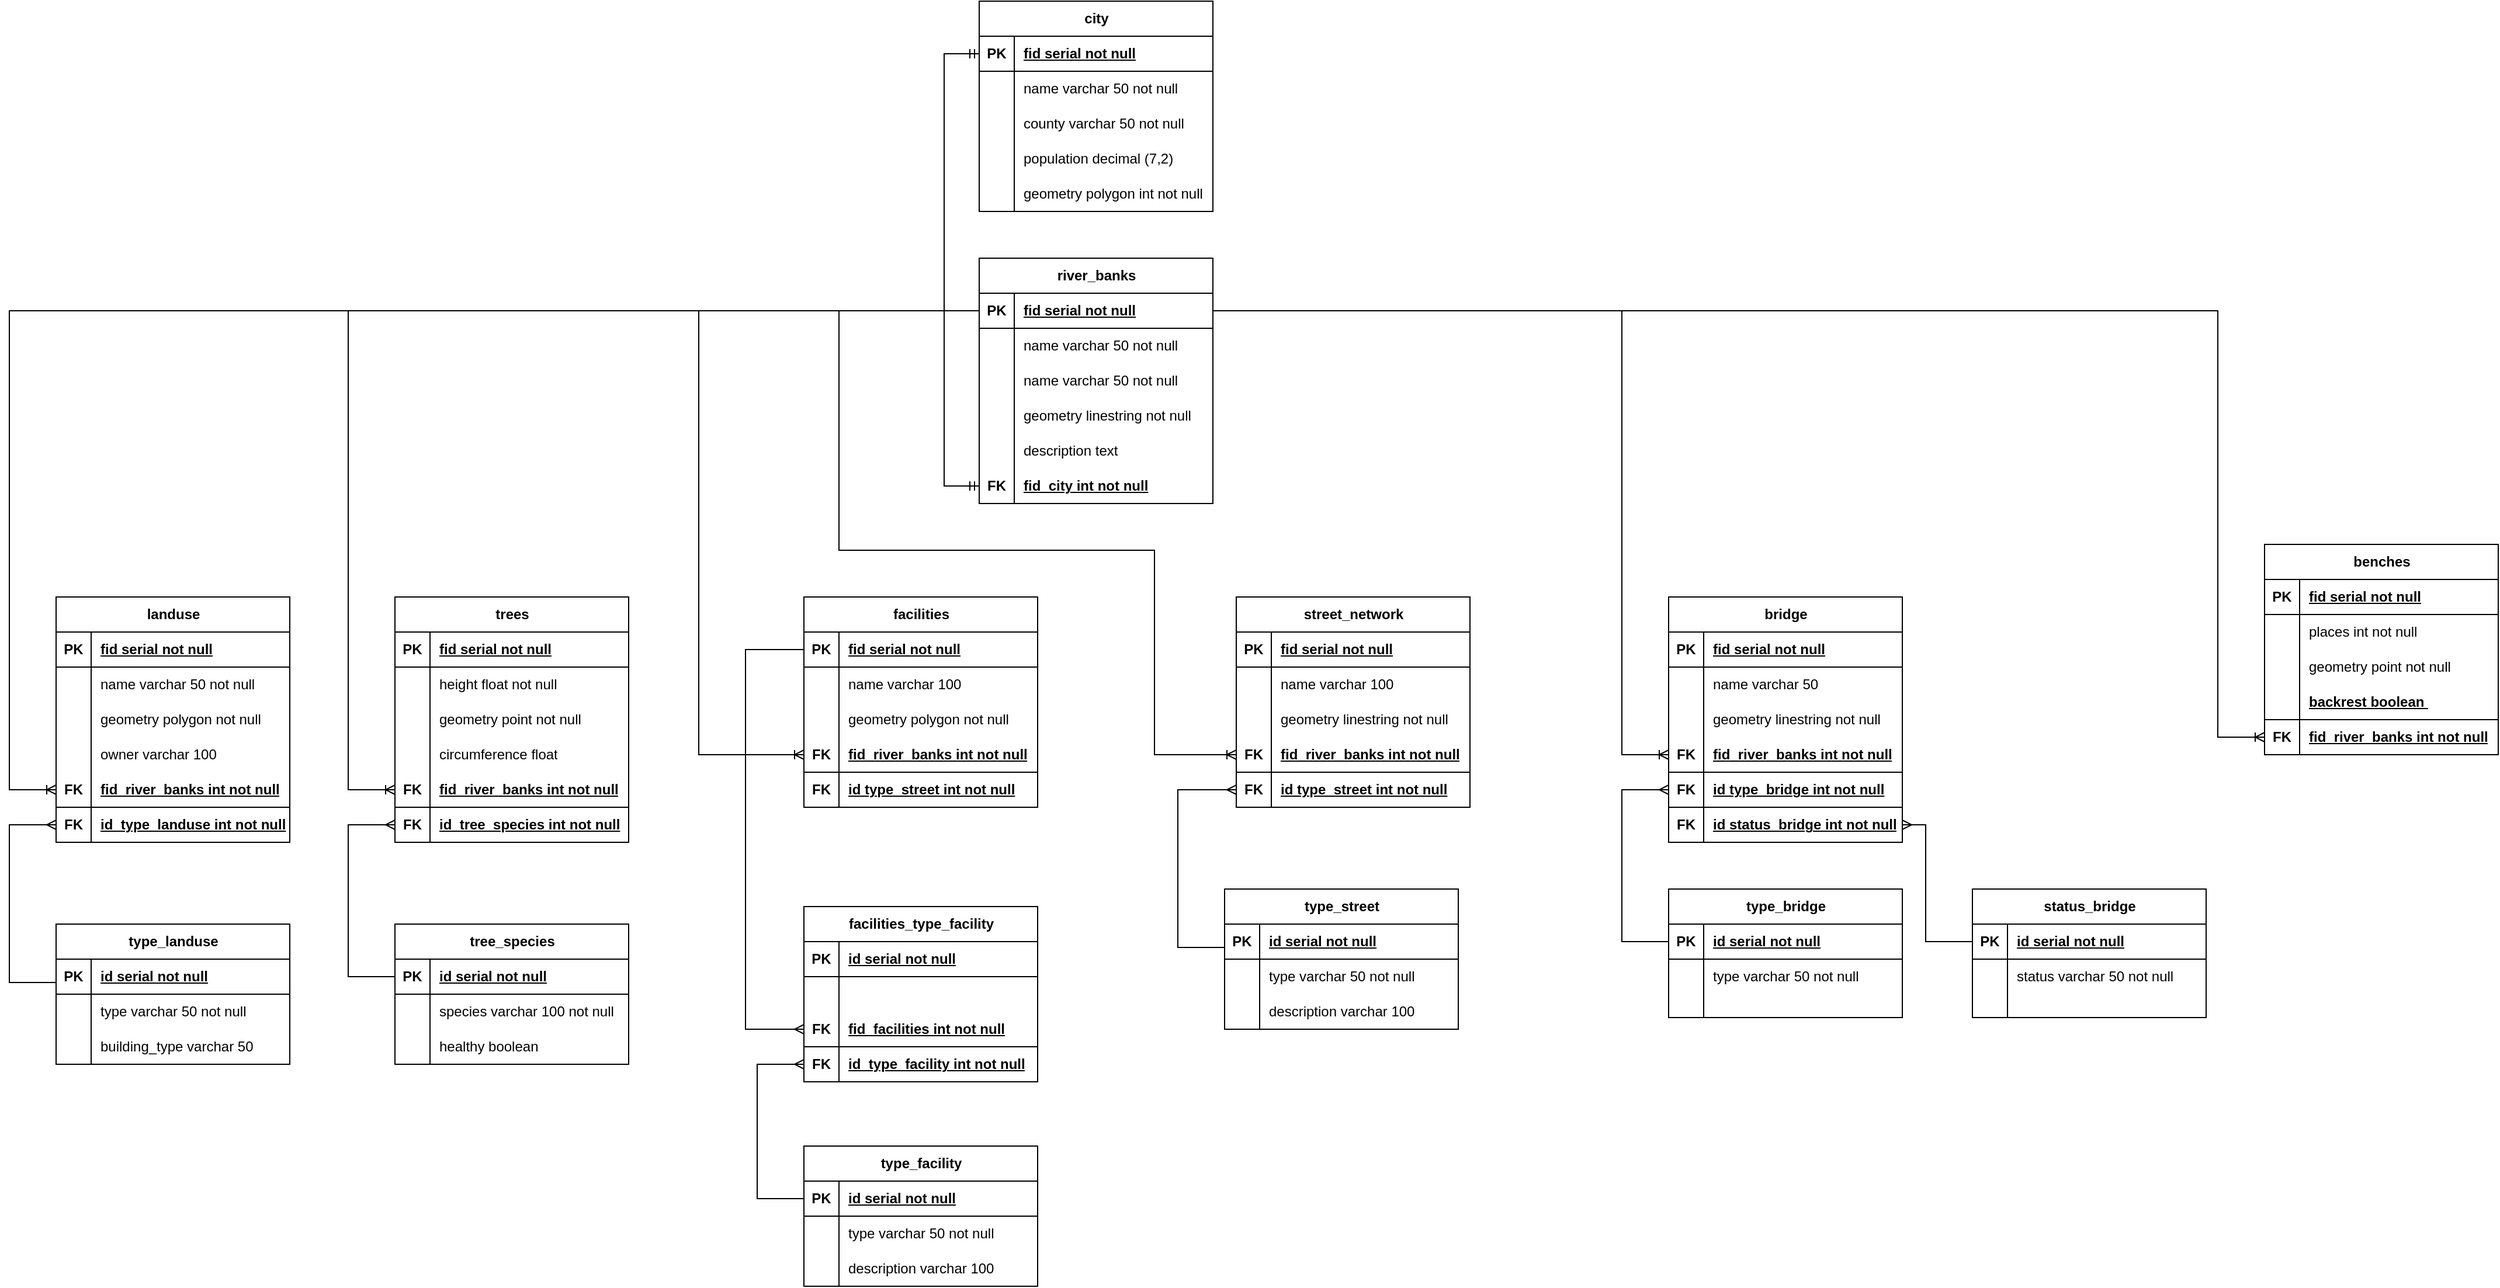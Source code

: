 <mxfile version="27.1.6">
  <diagram name="Page-1" id="PXCGWLyjpS2FOCeSeXsM">
    <mxGraphModel dx="3003" dy="1043" grid="1" gridSize="10" guides="1" tooltips="1" connect="1" arrows="1" fold="1" page="1" pageScale="1" pageWidth="850" pageHeight="1100" math="0" shadow="0">
      <root>
        <mxCell id="0" />
        <mxCell id="1" parent="0" />
        <mxCell id="6iKRiyLIUnuLd1ZY3PGh-1" value="city" style="shape=table;startSize=30;container=1;collapsible=1;childLayout=tableLayout;fixedRows=1;rowLines=0;fontStyle=1;align=center;resizeLast=1;html=1;" vertex="1" parent="1">
          <mxGeometry x="810" y="650" width="200" height="180" as="geometry" />
        </mxCell>
        <mxCell id="6iKRiyLIUnuLd1ZY3PGh-2" value="" style="shape=tableRow;horizontal=0;startSize=0;swimlaneHead=0;swimlaneBody=0;fillColor=none;collapsible=0;dropTarget=0;points=[[0,0.5],[1,0.5]];portConstraint=eastwest;top=0;left=0;right=0;bottom=1;" vertex="1" parent="6iKRiyLIUnuLd1ZY3PGh-1">
          <mxGeometry y="30" width="200" height="30" as="geometry" />
        </mxCell>
        <mxCell id="6iKRiyLIUnuLd1ZY3PGh-3" value="PK" style="shape=partialRectangle;connectable=0;fillColor=none;top=0;left=0;bottom=0;right=0;fontStyle=1;overflow=hidden;whiteSpace=wrap;html=1;" vertex="1" parent="6iKRiyLIUnuLd1ZY3PGh-2">
          <mxGeometry width="30" height="30" as="geometry">
            <mxRectangle width="30" height="30" as="alternateBounds" />
          </mxGeometry>
        </mxCell>
        <mxCell id="6iKRiyLIUnuLd1ZY3PGh-4" value="fid serial not null" style="shape=partialRectangle;connectable=0;fillColor=none;top=0;left=0;bottom=0;right=0;align=left;spacingLeft=6;fontStyle=5;overflow=hidden;whiteSpace=wrap;html=1;" vertex="1" parent="6iKRiyLIUnuLd1ZY3PGh-2">
          <mxGeometry x="30" width="170" height="30" as="geometry">
            <mxRectangle width="170" height="30" as="alternateBounds" />
          </mxGeometry>
        </mxCell>
        <mxCell id="6iKRiyLIUnuLd1ZY3PGh-5" value="" style="shape=tableRow;horizontal=0;startSize=0;swimlaneHead=0;swimlaneBody=0;fillColor=none;collapsible=0;dropTarget=0;points=[[0,0.5],[1,0.5]];portConstraint=eastwest;top=0;left=0;right=0;bottom=0;" vertex="1" parent="6iKRiyLIUnuLd1ZY3PGh-1">
          <mxGeometry y="60" width="200" height="30" as="geometry" />
        </mxCell>
        <mxCell id="6iKRiyLIUnuLd1ZY3PGh-6" value="" style="shape=partialRectangle;connectable=0;fillColor=none;top=0;left=0;bottom=0;right=0;editable=1;overflow=hidden;whiteSpace=wrap;html=1;" vertex="1" parent="6iKRiyLIUnuLd1ZY3PGh-5">
          <mxGeometry width="30" height="30" as="geometry">
            <mxRectangle width="30" height="30" as="alternateBounds" />
          </mxGeometry>
        </mxCell>
        <mxCell id="6iKRiyLIUnuLd1ZY3PGh-7" value="name varchar 50 not null" style="shape=partialRectangle;connectable=0;fillColor=none;top=0;left=0;bottom=0;right=0;align=left;spacingLeft=6;overflow=hidden;whiteSpace=wrap;html=1;" vertex="1" parent="6iKRiyLIUnuLd1ZY3PGh-5">
          <mxGeometry x="30" width="170" height="30" as="geometry">
            <mxRectangle width="170" height="30" as="alternateBounds" />
          </mxGeometry>
        </mxCell>
        <mxCell id="6iKRiyLIUnuLd1ZY3PGh-8" value="" style="shape=tableRow;horizontal=0;startSize=0;swimlaneHead=0;swimlaneBody=0;fillColor=none;collapsible=0;dropTarget=0;points=[[0,0.5],[1,0.5]];portConstraint=eastwest;top=0;left=0;right=0;bottom=0;" vertex="1" parent="6iKRiyLIUnuLd1ZY3PGh-1">
          <mxGeometry y="90" width="200" height="30" as="geometry" />
        </mxCell>
        <mxCell id="6iKRiyLIUnuLd1ZY3PGh-9" value="" style="shape=partialRectangle;connectable=0;fillColor=none;top=0;left=0;bottom=0;right=0;editable=1;overflow=hidden;whiteSpace=wrap;html=1;" vertex="1" parent="6iKRiyLIUnuLd1ZY3PGh-8">
          <mxGeometry width="30" height="30" as="geometry">
            <mxRectangle width="30" height="30" as="alternateBounds" />
          </mxGeometry>
        </mxCell>
        <mxCell id="6iKRiyLIUnuLd1ZY3PGh-10" value="county varchar 50 not null" style="shape=partialRectangle;connectable=0;fillColor=none;top=0;left=0;bottom=0;right=0;align=left;spacingLeft=6;overflow=hidden;whiteSpace=wrap;html=1;" vertex="1" parent="6iKRiyLIUnuLd1ZY3PGh-8">
          <mxGeometry x="30" width="170" height="30" as="geometry">
            <mxRectangle width="170" height="30" as="alternateBounds" />
          </mxGeometry>
        </mxCell>
        <mxCell id="6iKRiyLIUnuLd1ZY3PGh-11" value="" style="shape=tableRow;horizontal=0;startSize=0;swimlaneHead=0;swimlaneBody=0;fillColor=none;collapsible=0;dropTarget=0;points=[[0,0.5],[1,0.5]];portConstraint=eastwest;top=0;left=0;right=0;bottom=0;" vertex="1" parent="6iKRiyLIUnuLd1ZY3PGh-1">
          <mxGeometry y="120" width="200" height="30" as="geometry" />
        </mxCell>
        <mxCell id="6iKRiyLIUnuLd1ZY3PGh-12" value="" style="shape=partialRectangle;connectable=0;fillColor=none;top=0;left=0;bottom=0;right=0;editable=1;overflow=hidden;whiteSpace=wrap;html=1;" vertex="1" parent="6iKRiyLIUnuLd1ZY3PGh-11">
          <mxGeometry width="30" height="30" as="geometry">
            <mxRectangle width="30" height="30" as="alternateBounds" />
          </mxGeometry>
        </mxCell>
        <mxCell id="6iKRiyLIUnuLd1ZY3PGh-13" value="population decimal (7,2)&amp;nbsp;" style="shape=partialRectangle;connectable=0;fillColor=none;top=0;left=0;bottom=0;right=0;align=left;spacingLeft=6;overflow=hidden;whiteSpace=wrap;html=1;" vertex="1" parent="6iKRiyLIUnuLd1ZY3PGh-11">
          <mxGeometry x="30" width="170" height="30" as="geometry">
            <mxRectangle width="170" height="30" as="alternateBounds" />
          </mxGeometry>
        </mxCell>
        <mxCell id="6iKRiyLIUnuLd1ZY3PGh-59" value="" style="shape=tableRow;horizontal=0;startSize=0;swimlaneHead=0;swimlaneBody=0;fillColor=none;collapsible=0;dropTarget=0;points=[[0,0.5],[1,0.5]];portConstraint=eastwest;top=0;left=0;right=0;bottom=0;" vertex="1" parent="6iKRiyLIUnuLd1ZY3PGh-1">
          <mxGeometry y="150" width="200" height="30" as="geometry" />
        </mxCell>
        <mxCell id="6iKRiyLIUnuLd1ZY3PGh-60" value="" style="shape=partialRectangle;connectable=0;fillColor=none;top=0;left=0;bottom=0;right=0;editable=1;overflow=hidden;whiteSpace=wrap;html=1;" vertex="1" parent="6iKRiyLIUnuLd1ZY3PGh-59">
          <mxGeometry width="30" height="30" as="geometry">
            <mxRectangle width="30" height="30" as="alternateBounds" />
          </mxGeometry>
        </mxCell>
        <mxCell id="6iKRiyLIUnuLd1ZY3PGh-61" value="geometry polygon int not null" style="shape=partialRectangle;connectable=0;fillColor=none;top=0;left=0;bottom=0;right=0;align=left;spacingLeft=6;overflow=hidden;whiteSpace=wrap;html=1;" vertex="1" parent="6iKRiyLIUnuLd1ZY3PGh-59">
          <mxGeometry x="30" width="170" height="30" as="geometry">
            <mxRectangle width="170" height="30" as="alternateBounds" />
          </mxGeometry>
        </mxCell>
        <mxCell id="6iKRiyLIUnuLd1ZY3PGh-17" value="river_banks" style="shape=table;startSize=30;container=1;collapsible=1;childLayout=tableLayout;fixedRows=1;rowLines=0;fontStyle=1;align=center;resizeLast=1;html=1;" vertex="1" parent="1">
          <mxGeometry x="810" y="870" width="200" height="210" as="geometry" />
        </mxCell>
        <mxCell id="6iKRiyLIUnuLd1ZY3PGh-18" value="" style="shape=tableRow;horizontal=0;startSize=0;swimlaneHead=0;swimlaneBody=0;fillColor=none;collapsible=0;dropTarget=0;points=[[0,0.5],[1,0.5]];portConstraint=eastwest;top=0;left=0;right=0;bottom=1;" vertex="1" parent="6iKRiyLIUnuLd1ZY3PGh-17">
          <mxGeometry y="30" width="200" height="30" as="geometry" />
        </mxCell>
        <mxCell id="6iKRiyLIUnuLd1ZY3PGh-19" value="PK" style="shape=partialRectangle;connectable=0;fillColor=none;top=0;left=0;bottom=0;right=0;fontStyle=1;overflow=hidden;whiteSpace=wrap;html=1;" vertex="1" parent="6iKRiyLIUnuLd1ZY3PGh-18">
          <mxGeometry width="30" height="30" as="geometry">
            <mxRectangle width="30" height="30" as="alternateBounds" />
          </mxGeometry>
        </mxCell>
        <mxCell id="6iKRiyLIUnuLd1ZY3PGh-20" value="fid serial not null" style="shape=partialRectangle;connectable=0;fillColor=none;top=0;left=0;bottom=0;right=0;align=left;spacingLeft=6;fontStyle=5;overflow=hidden;whiteSpace=wrap;html=1;" vertex="1" parent="6iKRiyLIUnuLd1ZY3PGh-18">
          <mxGeometry x="30" width="170" height="30" as="geometry">
            <mxRectangle width="170" height="30" as="alternateBounds" />
          </mxGeometry>
        </mxCell>
        <mxCell id="6iKRiyLIUnuLd1ZY3PGh-211" value="" style="shape=tableRow;horizontal=0;startSize=0;swimlaneHead=0;swimlaneBody=0;fillColor=none;collapsible=0;dropTarget=0;points=[[0,0.5],[1,0.5]];portConstraint=eastwest;top=0;left=0;right=0;bottom=0;" vertex="1" parent="6iKRiyLIUnuLd1ZY3PGh-17">
          <mxGeometry y="60" width="200" height="30" as="geometry" />
        </mxCell>
        <mxCell id="6iKRiyLIUnuLd1ZY3PGh-212" value="" style="shape=partialRectangle;connectable=0;fillColor=none;top=0;left=0;bottom=0;right=0;editable=1;overflow=hidden;whiteSpace=wrap;html=1;" vertex="1" parent="6iKRiyLIUnuLd1ZY3PGh-211">
          <mxGeometry width="30" height="30" as="geometry">
            <mxRectangle width="30" height="30" as="alternateBounds" />
          </mxGeometry>
        </mxCell>
        <mxCell id="6iKRiyLIUnuLd1ZY3PGh-213" value="name varchar 50 not null" style="shape=partialRectangle;connectable=0;fillColor=none;top=0;left=0;bottom=0;right=0;align=left;spacingLeft=6;overflow=hidden;whiteSpace=wrap;html=1;" vertex="1" parent="6iKRiyLIUnuLd1ZY3PGh-211">
          <mxGeometry x="30" width="170" height="30" as="geometry">
            <mxRectangle width="170" height="30" as="alternateBounds" />
          </mxGeometry>
        </mxCell>
        <mxCell id="6iKRiyLIUnuLd1ZY3PGh-21" value="" style="shape=tableRow;horizontal=0;startSize=0;swimlaneHead=0;swimlaneBody=0;fillColor=none;collapsible=0;dropTarget=0;points=[[0,0.5],[1,0.5]];portConstraint=eastwest;top=0;left=0;right=0;bottom=0;" vertex="1" parent="6iKRiyLIUnuLd1ZY3PGh-17">
          <mxGeometry y="90" width="200" height="30" as="geometry" />
        </mxCell>
        <mxCell id="6iKRiyLIUnuLd1ZY3PGh-22" value="" style="shape=partialRectangle;connectable=0;fillColor=none;top=0;left=0;bottom=0;right=0;editable=1;overflow=hidden;whiteSpace=wrap;html=1;" vertex="1" parent="6iKRiyLIUnuLd1ZY3PGh-21">
          <mxGeometry width="30" height="30" as="geometry">
            <mxRectangle width="30" height="30" as="alternateBounds" />
          </mxGeometry>
        </mxCell>
        <mxCell id="6iKRiyLIUnuLd1ZY3PGh-23" value="name varchar 50 not null" style="shape=partialRectangle;connectable=0;fillColor=none;top=0;left=0;bottom=0;right=0;align=left;spacingLeft=6;overflow=hidden;whiteSpace=wrap;html=1;" vertex="1" parent="6iKRiyLIUnuLd1ZY3PGh-21">
          <mxGeometry x="30" width="170" height="30" as="geometry">
            <mxRectangle width="170" height="30" as="alternateBounds" />
          </mxGeometry>
        </mxCell>
        <mxCell id="6iKRiyLIUnuLd1ZY3PGh-24" value="" style="shape=tableRow;horizontal=0;startSize=0;swimlaneHead=0;swimlaneBody=0;fillColor=none;collapsible=0;dropTarget=0;points=[[0,0.5],[1,0.5]];portConstraint=eastwest;top=0;left=0;right=0;bottom=0;" vertex="1" parent="6iKRiyLIUnuLd1ZY3PGh-17">
          <mxGeometry y="120" width="200" height="30" as="geometry" />
        </mxCell>
        <mxCell id="6iKRiyLIUnuLd1ZY3PGh-25" value="" style="shape=partialRectangle;connectable=0;fillColor=none;top=0;left=0;bottom=0;right=0;editable=1;overflow=hidden;whiteSpace=wrap;html=1;" vertex="1" parent="6iKRiyLIUnuLd1ZY3PGh-24">
          <mxGeometry width="30" height="30" as="geometry">
            <mxRectangle width="30" height="30" as="alternateBounds" />
          </mxGeometry>
        </mxCell>
        <mxCell id="6iKRiyLIUnuLd1ZY3PGh-26" value="geometry linestring not null" style="shape=partialRectangle;connectable=0;fillColor=none;top=0;left=0;bottom=0;right=0;align=left;spacingLeft=6;overflow=hidden;whiteSpace=wrap;html=1;" vertex="1" parent="6iKRiyLIUnuLd1ZY3PGh-24">
          <mxGeometry x="30" width="170" height="30" as="geometry">
            <mxRectangle width="170" height="30" as="alternateBounds" />
          </mxGeometry>
        </mxCell>
        <mxCell id="6iKRiyLIUnuLd1ZY3PGh-27" value="" style="shape=tableRow;horizontal=0;startSize=0;swimlaneHead=0;swimlaneBody=0;fillColor=none;collapsible=0;dropTarget=0;points=[[0,0.5],[1,0.5]];portConstraint=eastwest;top=0;left=0;right=0;bottom=0;" vertex="1" parent="6iKRiyLIUnuLd1ZY3PGh-17">
          <mxGeometry y="150" width="200" height="30" as="geometry" />
        </mxCell>
        <mxCell id="6iKRiyLIUnuLd1ZY3PGh-28" value="" style="shape=partialRectangle;connectable=0;fillColor=none;top=0;left=0;bottom=0;right=0;editable=1;overflow=hidden;whiteSpace=wrap;html=1;" vertex="1" parent="6iKRiyLIUnuLd1ZY3PGh-27">
          <mxGeometry width="30" height="30" as="geometry">
            <mxRectangle width="30" height="30" as="alternateBounds" />
          </mxGeometry>
        </mxCell>
        <mxCell id="6iKRiyLIUnuLd1ZY3PGh-29" value="description text" style="shape=partialRectangle;connectable=0;fillColor=none;top=0;left=0;bottom=0;right=0;align=left;spacingLeft=6;overflow=hidden;whiteSpace=wrap;html=1;" vertex="1" parent="6iKRiyLIUnuLd1ZY3PGh-27">
          <mxGeometry x="30" width="170" height="30" as="geometry">
            <mxRectangle width="170" height="30" as="alternateBounds" />
          </mxGeometry>
        </mxCell>
        <mxCell id="6iKRiyLIUnuLd1ZY3PGh-56" value="" style="shape=tableRow;horizontal=0;startSize=0;swimlaneHead=0;swimlaneBody=0;fillColor=none;collapsible=0;dropTarget=0;points=[[0,0.5],[1,0.5]];portConstraint=eastwest;top=0;left=0;right=0;bottom=1;" vertex="1" parent="6iKRiyLIUnuLd1ZY3PGh-17">
          <mxGeometry y="180" width="200" height="30" as="geometry" />
        </mxCell>
        <mxCell id="6iKRiyLIUnuLd1ZY3PGh-57" value="FK" style="shape=partialRectangle;connectable=0;fillColor=none;top=0;left=0;bottom=0;right=0;fontStyle=1;overflow=hidden;whiteSpace=wrap;html=1;" vertex="1" parent="6iKRiyLIUnuLd1ZY3PGh-56">
          <mxGeometry width="30" height="30" as="geometry">
            <mxRectangle width="30" height="30" as="alternateBounds" />
          </mxGeometry>
        </mxCell>
        <mxCell id="6iKRiyLIUnuLd1ZY3PGh-58" value="fid_city int not null" style="shape=partialRectangle;connectable=0;fillColor=none;top=0;left=0;bottom=0;right=0;align=left;spacingLeft=6;fontStyle=5;overflow=hidden;whiteSpace=wrap;html=1;" vertex="1" parent="6iKRiyLIUnuLd1ZY3PGh-56">
          <mxGeometry x="30" width="170" height="30" as="geometry">
            <mxRectangle width="170" height="30" as="alternateBounds" />
          </mxGeometry>
        </mxCell>
        <mxCell id="6iKRiyLIUnuLd1ZY3PGh-62" value="" style="edgeStyle=elbowEdgeStyle;fontSize=12;html=1;endArrow=ERmandOne;startArrow=ERmandOne;rounded=0;exitX=0;exitY=0.5;exitDx=0;exitDy=0;entryX=0;entryY=0.5;entryDx=0;entryDy=0;" edge="1" parent="1" source="6iKRiyLIUnuLd1ZY3PGh-56" target="6iKRiyLIUnuLd1ZY3PGh-2">
          <mxGeometry width="100" height="100" relative="1" as="geometry">
            <mxPoint x="780" y="1070" as="sourcePoint" />
            <mxPoint x="810" y="720" as="targetPoint" />
            <Array as="points">
              <mxPoint x="780" y="890" />
            </Array>
          </mxGeometry>
        </mxCell>
        <mxCell id="6iKRiyLIUnuLd1ZY3PGh-79" value="landuse" style="shape=table;startSize=30;container=1;collapsible=1;childLayout=tableLayout;fixedRows=1;rowLines=0;fontStyle=1;align=center;resizeLast=1;html=1;" vertex="1" parent="1">
          <mxGeometry x="20" y="1160" width="200" height="210" as="geometry" />
        </mxCell>
        <mxCell id="6iKRiyLIUnuLd1ZY3PGh-80" value="" style="shape=tableRow;horizontal=0;startSize=0;swimlaneHead=0;swimlaneBody=0;fillColor=none;collapsible=0;dropTarget=0;points=[[0,0.5],[1,0.5]];portConstraint=eastwest;top=0;left=0;right=0;bottom=1;" vertex="1" parent="6iKRiyLIUnuLd1ZY3PGh-79">
          <mxGeometry y="30" width="200" height="30" as="geometry" />
        </mxCell>
        <mxCell id="6iKRiyLIUnuLd1ZY3PGh-81" value="PK" style="shape=partialRectangle;connectable=0;fillColor=none;top=0;left=0;bottom=0;right=0;fontStyle=1;overflow=hidden;whiteSpace=wrap;html=1;" vertex="1" parent="6iKRiyLIUnuLd1ZY3PGh-80">
          <mxGeometry width="30" height="30" as="geometry">
            <mxRectangle width="30" height="30" as="alternateBounds" />
          </mxGeometry>
        </mxCell>
        <mxCell id="6iKRiyLIUnuLd1ZY3PGh-82" value="fid serial not null" style="shape=partialRectangle;connectable=0;fillColor=none;top=0;left=0;bottom=0;right=0;align=left;spacingLeft=6;fontStyle=5;overflow=hidden;whiteSpace=wrap;html=1;" vertex="1" parent="6iKRiyLIUnuLd1ZY3PGh-80">
          <mxGeometry x="30" width="170" height="30" as="geometry">
            <mxRectangle width="170" height="30" as="alternateBounds" />
          </mxGeometry>
        </mxCell>
        <mxCell id="6iKRiyLIUnuLd1ZY3PGh-83" value="" style="shape=tableRow;horizontal=0;startSize=0;swimlaneHead=0;swimlaneBody=0;fillColor=none;collapsible=0;dropTarget=0;points=[[0,0.5],[1,0.5]];portConstraint=eastwest;top=0;left=0;right=0;bottom=0;" vertex="1" parent="6iKRiyLIUnuLd1ZY3PGh-79">
          <mxGeometry y="60" width="200" height="30" as="geometry" />
        </mxCell>
        <mxCell id="6iKRiyLIUnuLd1ZY3PGh-84" value="" style="shape=partialRectangle;connectable=0;fillColor=none;top=0;left=0;bottom=0;right=0;editable=1;overflow=hidden;whiteSpace=wrap;html=1;" vertex="1" parent="6iKRiyLIUnuLd1ZY3PGh-83">
          <mxGeometry width="30" height="30" as="geometry">
            <mxRectangle width="30" height="30" as="alternateBounds" />
          </mxGeometry>
        </mxCell>
        <mxCell id="6iKRiyLIUnuLd1ZY3PGh-85" value="name varchar 50 not null" style="shape=partialRectangle;connectable=0;fillColor=none;top=0;left=0;bottom=0;right=0;align=left;spacingLeft=6;overflow=hidden;whiteSpace=wrap;html=1;" vertex="1" parent="6iKRiyLIUnuLd1ZY3PGh-83">
          <mxGeometry x="30" width="170" height="30" as="geometry">
            <mxRectangle width="170" height="30" as="alternateBounds" />
          </mxGeometry>
        </mxCell>
        <mxCell id="6iKRiyLIUnuLd1ZY3PGh-86" value="" style="shape=tableRow;horizontal=0;startSize=0;swimlaneHead=0;swimlaneBody=0;fillColor=none;collapsible=0;dropTarget=0;points=[[0,0.5],[1,0.5]];portConstraint=eastwest;top=0;left=0;right=0;bottom=0;" vertex="1" parent="6iKRiyLIUnuLd1ZY3PGh-79">
          <mxGeometry y="90" width="200" height="30" as="geometry" />
        </mxCell>
        <mxCell id="6iKRiyLIUnuLd1ZY3PGh-87" value="" style="shape=partialRectangle;connectable=0;fillColor=none;top=0;left=0;bottom=0;right=0;editable=1;overflow=hidden;whiteSpace=wrap;html=1;" vertex="1" parent="6iKRiyLIUnuLd1ZY3PGh-86">
          <mxGeometry width="30" height="30" as="geometry">
            <mxRectangle width="30" height="30" as="alternateBounds" />
          </mxGeometry>
        </mxCell>
        <mxCell id="6iKRiyLIUnuLd1ZY3PGh-88" value="geometry polygon not null" style="shape=partialRectangle;connectable=0;fillColor=none;top=0;left=0;bottom=0;right=0;align=left;spacingLeft=6;overflow=hidden;whiteSpace=wrap;html=1;" vertex="1" parent="6iKRiyLIUnuLd1ZY3PGh-86">
          <mxGeometry x="30" width="170" height="30" as="geometry">
            <mxRectangle width="170" height="30" as="alternateBounds" />
          </mxGeometry>
        </mxCell>
        <mxCell id="6iKRiyLIUnuLd1ZY3PGh-89" value="" style="shape=tableRow;horizontal=0;startSize=0;swimlaneHead=0;swimlaneBody=0;fillColor=none;collapsible=0;dropTarget=0;points=[[0,0.5],[1,0.5]];portConstraint=eastwest;top=0;left=0;right=0;bottom=0;" vertex="1" parent="6iKRiyLIUnuLd1ZY3PGh-79">
          <mxGeometry y="120" width="200" height="30" as="geometry" />
        </mxCell>
        <mxCell id="6iKRiyLIUnuLd1ZY3PGh-90" value="" style="shape=partialRectangle;connectable=0;fillColor=none;top=0;left=0;bottom=0;right=0;editable=1;overflow=hidden;whiteSpace=wrap;html=1;" vertex="1" parent="6iKRiyLIUnuLd1ZY3PGh-89">
          <mxGeometry width="30" height="30" as="geometry">
            <mxRectangle width="30" height="30" as="alternateBounds" />
          </mxGeometry>
        </mxCell>
        <mxCell id="6iKRiyLIUnuLd1ZY3PGh-91" value="owner varchar 100" style="shape=partialRectangle;connectable=0;fillColor=none;top=0;left=0;bottom=0;right=0;align=left;spacingLeft=6;overflow=hidden;whiteSpace=wrap;html=1;" vertex="1" parent="6iKRiyLIUnuLd1ZY3PGh-89">
          <mxGeometry x="30" width="170" height="30" as="geometry">
            <mxRectangle width="170" height="30" as="alternateBounds" />
          </mxGeometry>
        </mxCell>
        <mxCell id="6iKRiyLIUnuLd1ZY3PGh-92" value="" style="shape=tableRow;horizontal=0;startSize=0;swimlaneHead=0;swimlaneBody=0;fillColor=none;collapsible=0;dropTarget=0;points=[[0,0.5],[1,0.5]];portConstraint=eastwest;top=0;left=0;right=0;bottom=1;" vertex="1" parent="6iKRiyLIUnuLd1ZY3PGh-79">
          <mxGeometry y="150" width="200" height="30" as="geometry" />
        </mxCell>
        <mxCell id="6iKRiyLIUnuLd1ZY3PGh-93" value="FK" style="shape=partialRectangle;connectable=0;fillColor=none;top=0;left=0;bottom=0;right=0;fontStyle=1;overflow=hidden;whiteSpace=wrap;html=1;" vertex="1" parent="6iKRiyLIUnuLd1ZY3PGh-92">
          <mxGeometry width="30" height="30" as="geometry">
            <mxRectangle width="30" height="30" as="alternateBounds" />
          </mxGeometry>
        </mxCell>
        <mxCell id="6iKRiyLIUnuLd1ZY3PGh-94" value="fid_river_banks int not null" style="shape=partialRectangle;connectable=0;fillColor=none;top=0;left=0;bottom=0;right=0;align=left;spacingLeft=6;fontStyle=5;overflow=hidden;whiteSpace=wrap;html=1;" vertex="1" parent="6iKRiyLIUnuLd1ZY3PGh-92">
          <mxGeometry x="30" width="170" height="30" as="geometry">
            <mxRectangle width="170" height="30" as="alternateBounds" />
          </mxGeometry>
        </mxCell>
        <mxCell id="6iKRiyLIUnuLd1ZY3PGh-95" value="" style="shape=tableRow;horizontal=0;startSize=0;swimlaneHead=0;swimlaneBody=0;fillColor=none;collapsible=0;dropTarget=0;points=[[0,0.5],[1,0.5]];portConstraint=eastwest;top=0;left=0;right=0;bottom=1;" vertex="1" parent="6iKRiyLIUnuLd1ZY3PGh-79">
          <mxGeometry y="180" width="200" height="30" as="geometry" />
        </mxCell>
        <mxCell id="6iKRiyLIUnuLd1ZY3PGh-96" value="FK" style="shape=partialRectangle;connectable=0;fillColor=none;top=0;left=0;bottom=0;right=0;fontStyle=1;overflow=hidden;whiteSpace=wrap;html=1;" vertex="1" parent="6iKRiyLIUnuLd1ZY3PGh-95">
          <mxGeometry width="30" height="30" as="geometry">
            <mxRectangle width="30" height="30" as="alternateBounds" />
          </mxGeometry>
        </mxCell>
        <mxCell id="6iKRiyLIUnuLd1ZY3PGh-97" value="id_type_landuse int not null" style="shape=partialRectangle;connectable=0;fillColor=none;top=0;left=0;bottom=0;right=0;align=left;spacingLeft=6;fontStyle=5;overflow=hidden;whiteSpace=wrap;html=1;" vertex="1" parent="6iKRiyLIUnuLd1ZY3PGh-95">
          <mxGeometry x="30" width="170" height="30" as="geometry">
            <mxRectangle width="170" height="30" as="alternateBounds" />
          </mxGeometry>
        </mxCell>
        <mxCell id="6iKRiyLIUnuLd1ZY3PGh-101" value="" style="edgeStyle=elbowEdgeStyle;fontSize=12;html=1;endArrow=ERoneToMany;rounded=0;entryX=0;entryY=0.5;entryDx=0;entryDy=0;exitX=0;exitY=0.5;exitDx=0;exitDy=0;" edge="1" parent="1" source="6iKRiyLIUnuLd1ZY3PGh-18" target="6iKRiyLIUnuLd1ZY3PGh-92">
          <mxGeometry width="100" height="100" relative="1" as="geometry">
            <mxPoint x="810" y="950" as="sourcePoint" />
            <mxPoint x="10" y="1260" as="targetPoint" />
            <Array as="points">
              <mxPoint x="-20" y="1095" />
            </Array>
          </mxGeometry>
        </mxCell>
        <mxCell id="6iKRiyLIUnuLd1ZY3PGh-102" value="type_landuse" style="shape=table;startSize=30;container=1;collapsible=1;childLayout=tableLayout;fixedRows=1;rowLines=0;fontStyle=1;align=center;resizeLast=1;html=1;" vertex="1" parent="1">
          <mxGeometry x="20" y="1440" width="200" height="120" as="geometry" />
        </mxCell>
        <mxCell id="6iKRiyLIUnuLd1ZY3PGh-103" value="" style="shape=tableRow;horizontal=0;startSize=0;swimlaneHead=0;swimlaneBody=0;fillColor=none;collapsible=0;dropTarget=0;points=[[0,0.5],[1,0.5]];portConstraint=eastwest;top=0;left=0;right=0;bottom=1;" vertex="1" parent="6iKRiyLIUnuLd1ZY3PGh-102">
          <mxGeometry y="30" width="200" height="30" as="geometry" />
        </mxCell>
        <mxCell id="6iKRiyLIUnuLd1ZY3PGh-104" value="PK" style="shape=partialRectangle;connectable=0;fillColor=none;top=0;left=0;bottom=0;right=0;fontStyle=1;overflow=hidden;whiteSpace=wrap;html=1;" vertex="1" parent="6iKRiyLIUnuLd1ZY3PGh-103">
          <mxGeometry width="30" height="30" as="geometry">
            <mxRectangle width="30" height="30" as="alternateBounds" />
          </mxGeometry>
        </mxCell>
        <mxCell id="6iKRiyLIUnuLd1ZY3PGh-105" value="id serial not null" style="shape=partialRectangle;connectable=0;fillColor=none;top=0;left=0;bottom=0;right=0;align=left;spacingLeft=6;fontStyle=5;overflow=hidden;whiteSpace=wrap;html=1;" vertex="1" parent="6iKRiyLIUnuLd1ZY3PGh-103">
          <mxGeometry x="30" width="170" height="30" as="geometry">
            <mxRectangle width="170" height="30" as="alternateBounds" />
          </mxGeometry>
        </mxCell>
        <mxCell id="6iKRiyLIUnuLd1ZY3PGh-106" value="" style="shape=tableRow;horizontal=0;startSize=0;swimlaneHead=0;swimlaneBody=0;fillColor=none;collapsible=0;dropTarget=0;points=[[0,0.5],[1,0.5]];portConstraint=eastwest;top=0;left=0;right=0;bottom=0;" vertex="1" parent="6iKRiyLIUnuLd1ZY3PGh-102">
          <mxGeometry y="60" width="200" height="30" as="geometry" />
        </mxCell>
        <mxCell id="6iKRiyLIUnuLd1ZY3PGh-107" value="" style="shape=partialRectangle;connectable=0;fillColor=none;top=0;left=0;bottom=0;right=0;editable=1;overflow=hidden;whiteSpace=wrap;html=1;" vertex="1" parent="6iKRiyLIUnuLd1ZY3PGh-106">
          <mxGeometry width="30" height="30" as="geometry">
            <mxRectangle width="30" height="30" as="alternateBounds" />
          </mxGeometry>
        </mxCell>
        <mxCell id="6iKRiyLIUnuLd1ZY3PGh-108" value="type varchar 50 not null" style="shape=partialRectangle;connectable=0;fillColor=none;top=0;left=0;bottom=0;right=0;align=left;spacingLeft=6;overflow=hidden;whiteSpace=wrap;html=1;" vertex="1" parent="6iKRiyLIUnuLd1ZY3PGh-106">
          <mxGeometry x="30" width="170" height="30" as="geometry">
            <mxRectangle width="170" height="30" as="alternateBounds" />
          </mxGeometry>
        </mxCell>
        <mxCell id="6iKRiyLIUnuLd1ZY3PGh-109" value="" style="shape=tableRow;horizontal=0;startSize=0;swimlaneHead=0;swimlaneBody=0;fillColor=none;collapsible=0;dropTarget=0;points=[[0,0.5],[1,0.5]];portConstraint=eastwest;top=0;left=0;right=0;bottom=0;" vertex="1" parent="6iKRiyLIUnuLd1ZY3PGh-102">
          <mxGeometry y="90" width="200" height="30" as="geometry" />
        </mxCell>
        <mxCell id="6iKRiyLIUnuLd1ZY3PGh-110" value="" style="shape=partialRectangle;connectable=0;fillColor=none;top=0;left=0;bottom=0;right=0;editable=1;overflow=hidden;whiteSpace=wrap;html=1;" vertex="1" parent="6iKRiyLIUnuLd1ZY3PGh-109">
          <mxGeometry width="30" height="30" as="geometry">
            <mxRectangle width="30" height="30" as="alternateBounds" />
          </mxGeometry>
        </mxCell>
        <mxCell id="6iKRiyLIUnuLd1ZY3PGh-111" value="building_type varchar 50&amp;nbsp;" style="shape=partialRectangle;connectable=0;fillColor=none;top=0;left=0;bottom=0;right=0;align=left;spacingLeft=6;overflow=hidden;whiteSpace=wrap;html=1;" vertex="1" parent="6iKRiyLIUnuLd1ZY3PGh-109">
          <mxGeometry x="30" width="170" height="30" as="geometry">
            <mxRectangle width="170" height="30" as="alternateBounds" />
          </mxGeometry>
        </mxCell>
        <mxCell id="6iKRiyLIUnuLd1ZY3PGh-121" value="" style="edgeStyle=elbowEdgeStyle;fontSize=12;html=1;endArrow=ERmany;rounded=0;entryX=0;entryY=0.5;entryDx=0;entryDy=0;" edge="1" parent="1" target="6iKRiyLIUnuLd1ZY3PGh-95">
          <mxGeometry width="100" height="100" relative="1" as="geometry">
            <mxPoint x="20" y="1490" as="sourcePoint" />
            <mxPoint x="10" y="1380" as="targetPoint" />
            <Array as="points">
              <mxPoint x="-20" y="1420" />
            </Array>
          </mxGeometry>
        </mxCell>
        <mxCell id="6iKRiyLIUnuLd1ZY3PGh-150" value="trees" style="shape=table;startSize=30;container=1;collapsible=1;childLayout=tableLayout;fixedRows=1;rowLines=0;fontStyle=1;align=center;resizeLast=1;html=1;" vertex="1" parent="1">
          <mxGeometry x="310" y="1160" width="200" height="210" as="geometry" />
        </mxCell>
        <mxCell id="6iKRiyLIUnuLd1ZY3PGh-151" value="" style="shape=tableRow;horizontal=0;startSize=0;swimlaneHead=0;swimlaneBody=0;fillColor=none;collapsible=0;dropTarget=0;points=[[0,0.5],[1,0.5]];portConstraint=eastwest;top=0;left=0;right=0;bottom=1;" vertex="1" parent="6iKRiyLIUnuLd1ZY3PGh-150">
          <mxGeometry y="30" width="200" height="30" as="geometry" />
        </mxCell>
        <mxCell id="6iKRiyLIUnuLd1ZY3PGh-152" value="PK" style="shape=partialRectangle;connectable=0;fillColor=none;top=0;left=0;bottom=0;right=0;fontStyle=1;overflow=hidden;whiteSpace=wrap;html=1;" vertex="1" parent="6iKRiyLIUnuLd1ZY3PGh-151">
          <mxGeometry width="30" height="30" as="geometry">
            <mxRectangle width="30" height="30" as="alternateBounds" />
          </mxGeometry>
        </mxCell>
        <mxCell id="6iKRiyLIUnuLd1ZY3PGh-153" value="fid serial not null" style="shape=partialRectangle;connectable=0;fillColor=none;top=0;left=0;bottom=0;right=0;align=left;spacingLeft=6;fontStyle=5;overflow=hidden;whiteSpace=wrap;html=1;" vertex="1" parent="6iKRiyLIUnuLd1ZY3PGh-151">
          <mxGeometry x="30" width="170" height="30" as="geometry">
            <mxRectangle width="170" height="30" as="alternateBounds" />
          </mxGeometry>
        </mxCell>
        <mxCell id="6iKRiyLIUnuLd1ZY3PGh-154" value="" style="shape=tableRow;horizontal=0;startSize=0;swimlaneHead=0;swimlaneBody=0;fillColor=none;collapsible=0;dropTarget=0;points=[[0,0.5],[1,0.5]];portConstraint=eastwest;top=0;left=0;right=0;bottom=0;" vertex="1" parent="6iKRiyLIUnuLd1ZY3PGh-150">
          <mxGeometry y="60" width="200" height="30" as="geometry" />
        </mxCell>
        <mxCell id="6iKRiyLIUnuLd1ZY3PGh-155" value="" style="shape=partialRectangle;connectable=0;fillColor=none;top=0;left=0;bottom=0;right=0;editable=1;overflow=hidden;whiteSpace=wrap;html=1;" vertex="1" parent="6iKRiyLIUnuLd1ZY3PGh-154">
          <mxGeometry width="30" height="30" as="geometry">
            <mxRectangle width="30" height="30" as="alternateBounds" />
          </mxGeometry>
        </mxCell>
        <mxCell id="6iKRiyLIUnuLd1ZY3PGh-156" value="height float not null" style="shape=partialRectangle;connectable=0;fillColor=none;top=0;left=0;bottom=0;right=0;align=left;spacingLeft=6;overflow=hidden;whiteSpace=wrap;html=1;" vertex="1" parent="6iKRiyLIUnuLd1ZY3PGh-154">
          <mxGeometry x="30" width="170" height="30" as="geometry">
            <mxRectangle width="170" height="30" as="alternateBounds" />
          </mxGeometry>
        </mxCell>
        <mxCell id="6iKRiyLIUnuLd1ZY3PGh-157" value="" style="shape=tableRow;horizontal=0;startSize=0;swimlaneHead=0;swimlaneBody=0;fillColor=none;collapsible=0;dropTarget=0;points=[[0,0.5],[1,0.5]];portConstraint=eastwest;top=0;left=0;right=0;bottom=0;" vertex="1" parent="6iKRiyLIUnuLd1ZY3PGh-150">
          <mxGeometry y="90" width="200" height="30" as="geometry" />
        </mxCell>
        <mxCell id="6iKRiyLIUnuLd1ZY3PGh-158" value="" style="shape=partialRectangle;connectable=0;fillColor=none;top=0;left=0;bottom=0;right=0;editable=1;overflow=hidden;whiteSpace=wrap;html=1;" vertex="1" parent="6iKRiyLIUnuLd1ZY3PGh-157">
          <mxGeometry width="30" height="30" as="geometry">
            <mxRectangle width="30" height="30" as="alternateBounds" />
          </mxGeometry>
        </mxCell>
        <mxCell id="6iKRiyLIUnuLd1ZY3PGh-159" value="geometry point not null" style="shape=partialRectangle;connectable=0;fillColor=none;top=0;left=0;bottom=0;right=0;align=left;spacingLeft=6;overflow=hidden;whiteSpace=wrap;html=1;" vertex="1" parent="6iKRiyLIUnuLd1ZY3PGh-157">
          <mxGeometry x="30" width="170" height="30" as="geometry">
            <mxRectangle width="170" height="30" as="alternateBounds" />
          </mxGeometry>
        </mxCell>
        <mxCell id="6iKRiyLIUnuLd1ZY3PGh-160" value="" style="shape=tableRow;horizontal=0;startSize=0;swimlaneHead=0;swimlaneBody=0;fillColor=none;collapsible=0;dropTarget=0;points=[[0,0.5],[1,0.5]];portConstraint=eastwest;top=0;left=0;right=0;bottom=0;" vertex="1" parent="6iKRiyLIUnuLd1ZY3PGh-150">
          <mxGeometry y="120" width="200" height="30" as="geometry" />
        </mxCell>
        <mxCell id="6iKRiyLIUnuLd1ZY3PGh-161" value="" style="shape=partialRectangle;connectable=0;fillColor=none;top=0;left=0;bottom=0;right=0;editable=1;overflow=hidden;whiteSpace=wrap;html=1;" vertex="1" parent="6iKRiyLIUnuLd1ZY3PGh-160">
          <mxGeometry width="30" height="30" as="geometry">
            <mxRectangle width="30" height="30" as="alternateBounds" />
          </mxGeometry>
        </mxCell>
        <mxCell id="6iKRiyLIUnuLd1ZY3PGh-162" value="circumference float" style="shape=partialRectangle;connectable=0;fillColor=none;top=0;left=0;bottom=0;right=0;align=left;spacingLeft=6;overflow=hidden;whiteSpace=wrap;html=1;" vertex="1" parent="6iKRiyLIUnuLd1ZY3PGh-160">
          <mxGeometry x="30" width="170" height="30" as="geometry">
            <mxRectangle width="170" height="30" as="alternateBounds" />
          </mxGeometry>
        </mxCell>
        <mxCell id="6iKRiyLIUnuLd1ZY3PGh-163" value="" style="shape=tableRow;horizontal=0;startSize=0;swimlaneHead=0;swimlaneBody=0;fillColor=none;collapsible=0;dropTarget=0;points=[[0,0.5],[1,0.5]];portConstraint=eastwest;top=0;left=0;right=0;bottom=1;" vertex="1" parent="6iKRiyLIUnuLd1ZY3PGh-150">
          <mxGeometry y="150" width="200" height="30" as="geometry" />
        </mxCell>
        <mxCell id="6iKRiyLIUnuLd1ZY3PGh-164" value="FK" style="shape=partialRectangle;connectable=0;fillColor=none;top=0;left=0;bottom=0;right=0;fontStyle=1;overflow=hidden;whiteSpace=wrap;html=1;" vertex="1" parent="6iKRiyLIUnuLd1ZY3PGh-163">
          <mxGeometry width="30" height="30" as="geometry">
            <mxRectangle width="30" height="30" as="alternateBounds" />
          </mxGeometry>
        </mxCell>
        <mxCell id="6iKRiyLIUnuLd1ZY3PGh-165" value="fid_river_banks int not null" style="shape=partialRectangle;connectable=0;fillColor=none;top=0;left=0;bottom=0;right=0;align=left;spacingLeft=6;fontStyle=5;overflow=hidden;whiteSpace=wrap;html=1;" vertex="1" parent="6iKRiyLIUnuLd1ZY3PGh-163">
          <mxGeometry x="30" width="170" height="30" as="geometry">
            <mxRectangle width="170" height="30" as="alternateBounds" />
          </mxGeometry>
        </mxCell>
        <mxCell id="6iKRiyLIUnuLd1ZY3PGh-166" value="" style="shape=tableRow;horizontal=0;startSize=0;swimlaneHead=0;swimlaneBody=0;fillColor=none;collapsible=0;dropTarget=0;points=[[0,0.5],[1,0.5]];portConstraint=eastwest;top=0;left=0;right=0;bottom=1;" vertex="1" parent="6iKRiyLIUnuLd1ZY3PGh-150">
          <mxGeometry y="180" width="200" height="30" as="geometry" />
        </mxCell>
        <mxCell id="6iKRiyLIUnuLd1ZY3PGh-167" value="FK" style="shape=partialRectangle;connectable=0;fillColor=none;top=0;left=0;bottom=0;right=0;fontStyle=1;overflow=hidden;whiteSpace=wrap;html=1;" vertex="1" parent="6iKRiyLIUnuLd1ZY3PGh-166">
          <mxGeometry width="30" height="30" as="geometry">
            <mxRectangle width="30" height="30" as="alternateBounds" />
          </mxGeometry>
        </mxCell>
        <mxCell id="6iKRiyLIUnuLd1ZY3PGh-168" value="id_tree_species int not null" style="shape=partialRectangle;connectable=0;fillColor=none;top=0;left=0;bottom=0;right=0;align=left;spacingLeft=6;fontStyle=5;overflow=hidden;whiteSpace=wrap;html=1;" vertex="1" parent="6iKRiyLIUnuLd1ZY3PGh-166">
          <mxGeometry x="30" width="170" height="30" as="geometry">
            <mxRectangle width="170" height="30" as="alternateBounds" />
          </mxGeometry>
        </mxCell>
        <mxCell id="6iKRiyLIUnuLd1ZY3PGh-169" value="tree_species" style="shape=table;startSize=30;container=1;collapsible=1;childLayout=tableLayout;fixedRows=1;rowLines=0;fontStyle=1;align=center;resizeLast=1;html=1;" vertex="1" parent="1">
          <mxGeometry x="310" y="1440" width="200" height="120" as="geometry" />
        </mxCell>
        <mxCell id="6iKRiyLIUnuLd1ZY3PGh-170" value="" style="shape=tableRow;horizontal=0;startSize=0;swimlaneHead=0;swimlaneBody=0;fillColor=none;collapsible=0;dropTarget=0;points=[[0,0.5],[1,0.5]];portConstraint=eastwest;top=0;left=0;right=0;bottom=1;" vertex="1" parent="6iKRiyLIUnuLd1ZY3PGh-169">
          <mxGeometry y="30" width="200" height="30" as="geometry" />
        </mxCell>
        <mxCell id="6iKRiyLIUnuLd1ZY3PGh-171" value="PK" style="shape=partialRectangle;connectable=0;fillColor=none;top=0;left=0;bottom=0;right=0;fontStyle=1;overflow=hidden;whiteSpace=wrap;html=1;" vertex="1" parent="6iKRiyLIUnuLd1ZY3PGh-170">
          <mxGeometry width="30" height="30" as="geometry">
            <mxRectangle width="30" height="30" as="alternateBounds" />
          </mxGeometry>
        </mxCell>
        <mxCell id="6iKRiyLIUnuLd1ZY3PGh-172" value="id serial not null" style="shape=partialRectangle;connectable=0;fillColor=none;top=0;left=0;bottom=0;right=0;align=left;spacingLeft=6;fontStyle=5;overflow=hidden;whiteSpace=wrap;html=1;" vertex="1" parent="6iKRiyLIUnuLd1ZY3PGh-170">
          <mxGeometry x="30" width="170" height="30" as="geometry">
            <mxRectangle width="170" height="30" as="alternateBounds" />
          </mxGeometry>
        </mxCell>
        <mxCell id="6iKRiyLIUnuLd1ZY3PGh-173" value="" style="shape=tableRow;horizontal=0;startSize=0;swimlaneHead=0;swimlaneBody=0;fillColor=none;collapsible=0;dropTarget=0;points=[[0,0.5],[1,0.5]];portConstraint=eastwest;top=0;left=0;right=0;bottom=0;" vertex="1" parent="6iKRiyLIUnuLd1ZY3PGh-169">
          <mxGeometry y="60" width="200" height="30" as="geometry" />
        </mxCell>
        <mxCell id="6iKRiyLIUnuLd1ZY3PGh-174" value="" style="shape=partialRectangle;connectable=0;fillColor=none;top=0;left=0;bottom=0;right=0;editable=1;overflow=hidden;whiteSpace=wrap;html=1;" vertex="1" parent="6iKRiyLIUnuLd1ZY3PGh-173">
          <mxGeometry width="30" height="30" as="geometry">
            <mxRectangle width="30" height="30" as="alternateBounds" />
          </mxGeometry>
        </mxCell>
        <mxCell id="6iKRiyLIUnuLd1ZY3PGh-175" value="species varchar 100 not null" style="shape=partialRectangle;connectable=0;fillColor=none;top=0;left=0;bottom=0;right=0;align=left;spacingLeft=6;overflow=hidden;whiteSpace=wrap;html=1;" vertex="1" parent="6iKRiyLIUnuLd1ZY3PGh-173">
          <mxGeometry x="30" width="170" height="30" as="geometry">
            <mxRectangle width="170" height="30" as="alternateBounds" />
          </mxGeometry>
        </mxCell>
        <mxCell id="6iKRiyLIUnuLd1ZY3PGh-176" value="" style="shape=tableRow;horizontal=0;startSize=0;swimlaneHead=0;swimlaneBody=0;fillColor=none;collapsible=0;dropTarget=0;points=[[0,0.5],[1,0.5]];portConstraint=eastwest;top=0;left=0;right=0;bottom=0;" vertex="1" parent="6iKRiyLIUnuLd1ZY3PGh-169">
          <mxGeometry y="90" width="200" height="30" as="geometry" />
        </mxCell>
        <mxCell id="6iKRiyLIUnuLd1ZY3PGh-177" value="" style="shape=partialRectangle;connectable=0;fillColor=none;top=0;left=0;bottom=0;right=0;editable=1;overflow=hidden;whiteSpace=wrap;html=1;" vertex="1" parent="6iKRiyLIUnuLd1ZY3PGh-176">
          <mxGeometry width="30" height="30" as="geometry">
            <mxRectangle width="30" height="30" as="alternateBounds" />
          </mxGeometry>
        </mxCell>
        <mxCell id="6iKRiyLIUnuLd1ZY3PGh-178" value="healthy boolean" style="shape=partialRectangle;connectable=0;fillColor=none;top=0;left=0;bottom=0;right=0;align=left;spacingLeft=6;overflow=hidden;whiteSpace=wrap;html=1;" vertex="1" parent="6iKRiyLIUnuLd1ZY3PGh-176">
          <mxGeometry x="30" width="170" height="30" as="geometry">
            <mxRectangle width="170" height="30" as="alternateBounds" />
          </mxGeometry>
        </mxCell>
        <mxCell id="6iKRiyLIUnuLd1ZY3PGh-179" value="" style="edgeStyle=elbowEdgeStyle;fontSize=12;html=1;endArrow=ERoneToMany;rounded=0;entryX=0;entryY=0.5;entryDx=0;entryDy=0;exitX=0;exitY=0.5;exitDx=0;exitDy=0;" edge="1" parent="1" source="6iKRiyLIUnuLd1ZY3PGh-18" target="6iKRiyLIUnuLd1ZY3PGh-163">
          <mxGeometry width="100" height="100" relative="1" as="geometry">
            <mxPoint x="810" y="950" as="sourcePoint" />
            <mxPoint x="310" y="1255" as="targetPoint" />
            <Array as="points">
              <mxPoint x="270" y="1095" />
            </Array>
          </mxGeometry>
        </mxCell>
        <mxCell id="6iKRiyLIUnuLd1ZY3PGh-180" value="" style="edgeStyle=elbowEdgeStyle;fontSize=12;html=1;endArrow=ERmany;rounded=0;entryX=0;entryY=0.5;entryDx=0;entryDy=0;" edge="1" parent="1" target="6iKRiyLIUnuLd1ZY3PGh-166">
          <mxGeometry width="100" height="100" relative="1" as="geometry">
            <mxPoint x="310" y="1485" as="sourcePoint" />
            <mxPoint x="310" y="1350" as="targetPoint" />
            <Array as="points">
              <mxPoint x="270" y="1415" />
            </Array>
          </mxGeometry>
        </mxCell>
        <mxCell id="6iKRiyLIUnuLd1ZY3PGh-181" value="street_network" style="shape=table;startSize=30;container=1;collapsible=1;childLayout=tableLayout;fixedRows=1;rowLines=0;fontStyle=1;align=center;resizeLast=1;html=1;" vertex="1" parent="1">
          <mxGeometry x="1030" y="1160" width="200" height="180" as="geometry" />
        </mxCell>
        <mxCell id="6iKRiyLIUnuLd1ZY3PGh-182" value="" style="shape=tableRow;horizontal=0;startSize=0;swimlaneHead=0;swimlaneBody=0;fillColor=none;collapsible=0;dropTarget=0;points=[[0,0.5],[1,0.5]];portConstraint=eastwest;top=0;left=0;right=0;bottom=1;" vertex="1" parent="6iKRiyLIUnuLd1ZY3PGh-181">
          <mxGeometry y="30" width="200" height="30" as="geometry" />
        </mxCell>
        <mxCell id="6iKRiyLIUnuLd1ZY3PGh-183" value="PK" style="shape=partialRectangle;connectable=0;fillColor=none;top=0;left=0;bottom=0;right=0;fontStyle=1;overflow=hidden;whiteSpace=wrap;html=1;" vertex="1" parent="6iKRiyLIUnuLd1ZY3PGh-182">
          <mxGeometry width="30" height="30" as="geometry">
            <mxRectangle width="30" height="30" as="alternateBounds" />
          </mxGeometry>
        </mxCell>
        <mxCell id="6iKRiyLIUnuLd1ZY3PGh-184" value="fid serial not null" style="shape=partialRectangle;connectable=0;fillColor=none;top=0;left=0;bottom=0;right=0;align=left;spacingLeft=6;fontStyle=5;overflow=hidden;whiteSpace=wrap;html=1;" vertex="1" parent="6iKRiyLIUnuLd1ZY3PGh-182">
          <mxGeometry x="30" width="170" height="30" as="geometry">
            <mxRectangle width="170" height="30" as="alternateBounds" />
          </mxGeometry>
        </mxCell>
        <mxCell id="6iKRiyLIUnuLd1ZY3PGh-185" value="" style="shape=tableRow;horizontal=0;startSize=0;swimlaneHead=0;swimlaneBody=0;fillColor=none;collapsible=0;dropTarget=0;points=[[0,0.5],[1,0.5]];portConstraint=eastwest;top=0;left=0;right=0;bottom=0;" vertex="1" parent="6iKRiyLIUnuLd1ZY3PGh-181">
          <mxGeometry y="60" width="200" height="30" as="geometry" />
        </mxCell>
        <mxCell id="6iKRiyLIUnuLd1ZY3PGh-186" value="" style="shape=partialRectangle;connectable=0;fillColor=none;top=0;left=0;bottom=0;right=0;editable=1;overflow=hidden;whiteSpace=wrap;html=1;" vertex="1" parent="6iKRiyLIUnuLd1ZY3PGh-185">
          <mxGeometry width="30" height="30" as="geometry">
            <mxRectangle width="30" height="30" as="alternateBounds" />
          </mxGeometry>
        </mxCell>
        <mxCell id="6iKRiyLIUnuLd1ZY3PGh-187" value="name varchar 100" style="shape=partialRectangle;connectable=0;fillColor=none;top=0;left=0;bottom=0;right=0;align=left;spacingLeft=6;overflow=hidden;whiteSpace=wrap;html=1;" vertex="1" parent="6iKRiyLIUnuLd1ZY3PGh-185">
          <mxGeometry x="30" width="170" height="30" as="geometry">
            <mxRectangle width="170" height="30" as="alternateBounds" />
          </mxGeometry>
        </mxCell>
        <mxCell id="6iKRiyLIUnuLd1ZY3PGh-188" value="" style="shape=tableRow;horizontal=0;startSize=0;swimlaneHead=0;swimlaneBody=0;fillColor=none;collapsible=0;dropTarget=0;points=[[0,0.5],[1,0.5]];portConstraint=eastwest;top=0;left=0;right=0;bottom=0;" vertex="1" parent="6iKRiyLIUnuLd1ZY3PGh-181">
          <mxGeometry y="90" width="200" height="30" as="geometry" />
        </mxCell>
        <mxCell id="6iKRiyLIUnuLd1ZY3PGh-189" value="" style="shape=partialRectangle;connectable=0;fillColor=none;top=0;left=0;bottom=0;right=0;editable=1;overflow=hidden;whiteSpace=wrap;html=1;" vertex="1" parent="6iKRiyLIUnuLd1ZY3PGh-188">
          <mxGeometry width="30" height="30" as="geometry">
            <mxRectangle width="30" height="30" as="alternateBounds" />
          </mxGeometry>
        </mxCell>
        <mxCell id="6iKRiyLIUnuLd1ZY3PGh-190" value="geometry linestring not null" style="shape=partialRectangle;connectable=0;fillColor=none;top=0;left=0;bottom=0;right=0;align=left;spacingLeft=6;overflow=hidden;whiteSpace=wrap;html=1;" vertex="1" parent="6iKRiyLIUnuLd1ZY3PGh-188">
          <mxGeometry x="30" width="170" height="30" as="geometry">
            <mxRectangle width="170" height="30" as="alternateBounds" />
          </mxGeometry>
        </mxCell>
        <mxCell id="6iKRiyLIUnuLd1ZY3PGh-194" value="" style="shape=tableRow;horizontal=0;startSize=0;swimlaneHead=0;swimlaneBody=0;fillColor=none;collapsible=0;dropTarget=0;points=[[0,0.5],[1,0.5]];portConstraint=eastwest;top=0;left=0;right=0;bottom=1;" vertex="1" parent="6iKRiyLIUnuLd1ZY3PGh-181">
          <mxGeometry y="120" width="200" height="30" as="geometry" />
        </mxCell>
        <mxCell id="6iKRiyLIUnuLd1ZY3PGh-195" value="FK" style="shape=partialRectangle;connectable=0;fillColor=none;top=0;left=0;bottom=0;right=0;fontStyle=1;overflow=hidden;whiteSpace=wrap;html=1;" vertex="1" parent="6iKRiyLIUnuLd1ZY3PGh-194">
          <mxGeometry width="30" height="30" as="geometry">
            <mxRectangle width="30" height="30" as="alternateBounds" />
          </mxGeometry>
        </mxCell>
        <mxCell id="6iKRiyLIUnuLd1ZY3PGh-196" value="fid_river_banks int not null" style="shape=partialRectangle;connectable=0;fillColor=none;top=0;left=0;bottom=0;right=0;align=left;spacingLeft=6;fontStyle=5;overflow=hidden;whiteSpace=wrap;html=1;" vertex="1" parent="6iKRiyLIUnuLd1ZY3PGh-194">
          <mxGeometry x="30" width="170" height="30" as="geometry">
            <mxRectangle width="170" height="30" as="alternateBounds" />
          </mxGeometry>
        </mxCell>
        <mxCell id="6iKRiyLIUnuLd1ZY3PGh-197" value="" style="shape=tableRow;horizontal=0;startSize=0;swimlaneHead=0;swimlaneBody=0;fillColor=none;collapsible=0;dropTarget=0;points=[[0,0.5],[1,0.5]];portConstraint=eastwest;top=0;left=0;right=0;bottom=1;" vertex="1" parent="6iKRiyLIUnuLd1ZY3PGh-181">
          <mxGeometry y="150" width="200" height="30" as="geometry" />
        </mxCell>
        <mxCell id="6iKRiyLIUnuLd1ZY3PGh-198" value="FK" style="shape=partialRectangle;connectable=0;fillColor=none;top=0;left=0;bottom=0;right=0;fontStyle=1;overflow=hidden;whiteSpace=wrap;html=1;" vertex="1" parent="6iKRiyLIUnuLd1ZY3PGh-197">
          <mxGeometry width="30" height="30" as="geometry">
            <mxRectangle width="30" height="30" as="alternateBounds" />
          </mxGeometry>
        </mxCell>
        <mxCell id="6iKRiyLIUnuLd1ZY3PGh-199" value="id type_street int not null" style="shape=partialRectangle;connectable=0;fillColor=none;top=0;left=0;bottom=0;right=0;align=left;spacingLeft=6;fontStyle=5;overflow=hidden;whiteSpace=wrap;html=1;" vertex="1" parent="6iKRiyLIUnuLd1ZY3PGh-197">
          <mxGeometry x="30" width="170" height="30" as="geometry">
            <mxRectangle width="170" height="30" as="alternateBounds" />
          </mxGeometry>
        </mxCell>
        <mxCell id="6iKRiyLIUnuLd1ZY3PGh-200" value="type_street" style="shape=table;startSize=30;container=1;collapsible=1;childLayout=tableLayout;fixedRows=1;rowLines=0;fontStyle=1;align=center;resizeLast=1;html=1;" vertex="1" parent="1">
          <mxGeometry x="1020" y="1410" width="200" height="120" as="geometry" />
        </mxCell>
        <mxCell id="6iKRiyLIUnuLd1ZY3PGh-201" value="" style="shape=tableRow;horizontal=0;startSize=0;swimlaneHead=0;swimlaneBody=0;fillColor=none;collapsible=0;dropTarget=0;points=[[0,0.5],[1,0.5]];portConstraint=eastwest;top=0;left=0;right=0;bottom=1;" vertex="1" parent="6iKRiyLIUnuLd1ZY3PGh-200">
          <mxGeometry y="30" width="200" height="30" as="geometry" />
        </mxCell>
        <mxCell id="6iKRiyLIUnuLd1ZY3PGh-202" value="PK" style="shape=partialRectangle;connectable=0;fillColor=none;top=0;left=0;bottom=0;right=0;fontStyle=1;overflow=hidden;whiteSpace=wrap;html=1;" vertex="1" parent="6iKRiyLIUnuLd1ZY3PGh-201">
          <mxGeometry width="30" height="30" as="geometry">
            <mxRectangle width="30" height="30" as="alternateBounds" />
          </mxGeometry>
        </mxCell>
        <mxCell id="6iKRiyLIUnuLd1ZY3PGh-203" value="id serial not null" style="shape=partialRectangle;connectable=0;fillColor=none;top=0;left=0;bottom=0;right=0;align=left;spacingLeft=6;fontStyle=5;overflow=hidden;whiteSpace=wrap;html=1;" vertex="1" parent="6iKRiyLIUnuLd1ZY3PGh-201">
          <mxGeometry x="30" width="170" height="30" as="geometry">
            <mxRectangle width="170" height="30" as="alternateBounds" />
          </mxGeometry>
        </mxCell>
        <mxCell id="6iKRiyLIUnuLd1ZY3PGh-204" value="" style="shape=tableRow;horizontal=0;startSize=0;swimlaneHead=0;swimlaneBody=0;fillColor=none;collapsible=0;dropTarget=0;points=[[0,0.5],[1,0.5]];portConstraint=eastwest;top=0;left=0;right=0;bottom=0;" vertex="1" parent="6iKRiyLIUnuLd1ZY3PGh-200">
          <mxGeometry y="60" width="200" height="30" as="geometry" />
        </mxCell>
        <mxCell id="6iKRiyLIUnuLd1ZY3PGh-205" value="" style="shape=partialRectangle;connectable=0;fillColor=none;top=0;left=0;bottom=0;right=0;editable=1;overflow=hidden;whiteSpace=wrap;html=1;" vertex="1" parent="6iKRiyLIUnuLd1ZY3PGh-204">
          <mxGeometry width="30" height="30" as="geometry">
            <mxRectangle width="30" height="30" as="alternateBounds" />
          </mxGeometry>
        </mxCell>
        <mxCell id="6iKRiyLIUnuLd1ZY3PGh-206" value="type varchar 50 not null" style="shape=partialRectangle;connectable=0;fillColor=none;top=0;left=0;bottom=0;right=0;align=left;spacingLeft=6;overflow=hidden;whiteSpace=wrap;html=1;" vertex="1" parent="6iKRiyLIUnuLd1ZY3PGh-204">
          <mxGeometry x="30" width="170" height="30" as="geometry">
            <mxRectangle width="170" height="30" as="alternateBounds" />
          </mxGeometry>
        </mxCell>
        <mxCell id="6iKRiyLIUnuLd1ZY3PGh-207" value="" style="shape=tableRow;horizontal=0;startSize=0;swimlaneHead=0;swimlaneBody=0;fillColor=none;collapsible=0;dropTarget=0;points=[[0,0.5],[1,0.5]];portConstraint=eastwest;top=0;left=0;right=0;bottom=0;" vertex="1" parent="6iKRiyLIUnuLd1ZY3PGh-200">
          <mxGeometry y="90" width="200" height="30" as="geometry" />
        </mxCell>
        <mxCell id="6iKRiyLIUnuLd1ZY3PGh-208" value="" style="shape=partialRectangle;connectable=0;fillColor=none;top=0;left=0;bottom=0;right=0;editable=1;overflow=hidden;whiteSpace=wrap;html=1;" vertex="1" parent="6iKRiyLIUnuLd1ZY3PGh-207">
          <mxGeometry width="30" height="30" as="geometry">
            <mxRectangle width="30" height="30" as="alternateBounds" />
          </mxGeometry>
        </mxCell>
        <mxCell id="6iKRiyLIUnuLd1ZY3PGh-209" value="description varchar 100&amp;nbsp;" style="shape=partialRectangle;connectable=0;fillColor=none;top=0;left=0;bottom=0;right=0;align=left;spacingLeft=6;overflow=hidden;whiteSpace=wrap;html=1;" vertex="1" parent="6iKRiyLIUnuLd1ZY3PGh-207">
          <mxGeometry x="30" width="170" height="30" as="geometry">
            <mxRectangle width="170" height="30" as="alternateBounds" />
          </mxGeometry>
        </mxCell>
        <mxCell id="6iKRiyLIUnuLd1ZY3PGh-210" value="" style="edgeStyle=orthogonalEdgeStyle;fontSize=12;html=1;endArrow=ERoneToMany;rounded=0;exitX=0;exitY=0.5;exitDx=0;exitDy=0;elbow=vertical;entryX=0;entryY=0.5;entryDx=0;entryDy=0;" edge="1" parent="1" source="6iKRiyLIUnuLd1ZY3PGh-18" target="6iKRiyLIUnuLd1ZY3PGh-194">
          <mxGeometry width="100" height="100" relative="1" as="geometry">
            <mxPoint x="810" y="920" as="sourcePoint" />
            <mxPoint x="980" y="1290" as="targetPoint" />
            <Array as="points">
              <mxPoint x="690" y="915" />
              <mxPoint x="690" y="1120" />
              <mxPoint x="960" y="1120" />
              <mxPoint x="960" y="1295" />
            </Array>
          </mxGeometry>
        </mxCell>
        <mxCell id="6iKRiyLIUnuLd1ZY3PGh-215" value="" style="edgeStyle=elbowEdgeStyle;fontSize=12;html=1;endArrow=ERmany;rounded=0;entryX=0;entryY=0.5;entryDx=0;entryDy=0;" edge="1" parent="1" target="6iKRiyLIUnuLd1ZY3PGh-197">
          <mxGeometry width="100" height="100" relative="1" as="geometry">
            <mxPoint x="1020" y="1460" as="sourcePoint" />
            <mxPoint x="1020" y="1330" as="targetPoint" />
            <Array as="points">
              <mxPoint x="980" y="1390" />
            </Array>
          </mxGeometry>
        </mxCell>
        <mxCell id="6iKRiyLIUnuLd1ZY3PGh-216" value="bridge" style="shape=table;startSize=30;container=1;collapsible=1;childLayout=tableLayout;fixedRows=1;rowLines=0;fontStyle=1;align=center;resizeLast=1;html=1;" vertex="1" parent="1">
          <mxGeometry x="1400" y="1160" width="200" height="210" as="geometry" />
        </mxCell>
        <mxCell id="6iKRiyLIUnuLd1ZY3PGh-217" value="" style="shape=tableRow;horizontal=0;startSize=0;swimlaneHead=0;swimlaneBody=0;fillColor=none;collapsible=0;dropTarget=0;points=[[0,0.5],[1,0.5]];portConstraint=eastwest;top=0;left=0;right=0;bottom=1;" vertex="1" parent="6iKRiyLIUnuLd1ZY3PGh-216">
          <mxGeometry y="30" width="200" height="30" as="geometry" />
        </mxCell>
        <mxCell id="6iKRiyLIUnuLd1ZY3PGh-218" value="PK" style="shape=partialRectangle;connectable=0;fillColor=none;top=0;left=0;bottom=0;right=0;fontStyle=1;overflow=hidden;whiteSpace=wrap;html=1;" vertex="1" parent="6iKRiyLIUnuLd1ZY3PGh-217">
          <mxGeometry width="30" height="30" as="geometry">
            <mxRectangle width="30" height="30" as="alternateBounds" />
          </mxGeometry>
        </mxCell>
        <mxCell id="6iKRiyLIUnuLd1ZY3PGh-219" value="fid serial not null" style="shape=partialRectangle;connectable=0;fillColor=none;top=0;left=0;bottom=0;right=0;align=left;spacingLeft=6;fontStyle=5;overflow=hidden;whiteSpace=wrap;html=1;" vertex="1" parent="6iKRiyLIUnuLd1ZY3PGh-217">
          <mxGeometry x="30" width="170" height="30" as="geometry">
            <mxRectangle width="170" height="30" as="alternateBounds" />
          </mxGeometry>
        </mxCell>
        <mxCell id="6iKRiyLIUnuLd1ZY3PGh-220" value="" style="shape=tableRow;horizontal=0;startSize=0;swimlaneHead=0;swimlaneBody=0;fillColor=none;collapsible=0;dropTarget=0;points=[[0,0.5],[1,0.5]];portConstraint=eastwest;top=0;left=0;right=0;bottom=0;" vertex="1" parent="6iKRiyLIUnuLd1ZY3PGh-216">
          <mxGeometry y="60" width="200" height="30" as="geometry" />
        </mxCell>
        <mxCell id="6iKRiyLIUnuLd1ZY3PGh-221" value="" style="shape=partialRectangle;connectable=0;fillColor=none;top=0;left=0;bottom=0;right=0;editable=1;overflow=hidden;whiteSpace=wrap;html=1;" vertex="1" parent="6iKRiyLIUnuLd1ZY3PGh-220">
          <mxGeometry width="30" height="30" as="geometry">
            <mxRectangle width="30" height="30" as="alternateBounds" />
          </mxGeometry>
        </mxCell>
        <mxCell id="6iKRiyLIUnuLd1ZY3PGh-222" value="name varchar 50&amp;nbsp;" style="shape=partialRectangle;connectable=0;fillColor=none;top=0;left=0;bottom=0;right=0;align=left;spacingLeft=6;overflow=hidden;whiteSpace=wrap;html=1;" vertex="1" parent="6iKRiyLIUnuLd1ZY3PGh-220">
          <mxGeometry x="30" width="170" height="30" as="geometry">
            <mxRectangle width="170" height="30" as="alternateBounds" />
          </mxGeometry>
        </mxCell>
        <mxCell id="6iKRiyLIUnuLd1ZY3PGh-223" value="" style="shape=tableRow;horizontal=0;startSize=0;swimlaneHead=0;swimlaneBody=0;fillColor=none;collapsible=0;dropTarget=0;points=[[0,0.5],[1,0.5]];portConstraint=eastwest;top=0;left=0;right=0;bottom=0;" vertex="1" parent="6iKRiyLIUnuLd1ZY3PGh-216">
          <mxGeometry y="90" width="200" height="30" as="geometry" />
        </mxCell>
        <mxCell id="6iKRiyLIUnuLd1ZY3PGh-224" value="" style="shape=partialRectangle;connectable=0;fillColor=none;top=0;left=0;bottom=0;right=0;editable=1;overflow=hidden;whiteSpace=wrap;html=1;" vertex="1" parent="6iKRiyLIUnuLd1ZY3PGh-223">
          <mxGeometry width="30" height="30" as="geometry">
            <mxRectangle width="30" height="30" as="alternateBounds" />
          </mxGeometry>
        </mxCell>
        <mxCell id="6iKRiyLIUnuLd1ZY3PGh-225" value="geometry linestring not null" style="shape=partialRectangle;connectable=0;fillColor=none;top=0;left=0;bottom=0;right=0;align=left;spacingLeft=6;overflow=hidden;whiteSpace=wrap;html=1;" vertex="1" parent="6iKRiyLIUnuLd1ZY3PGh-223">
          <mxGeometry x="30" width="170" height="30" as="geometry">
            <mxRectangle width="170" height="30" as="alternateBounds" />
          </mxGeometry>
        </mxCell>
        <mxCell id="6iKRiyLIUnuLd1ZY3PGh-226" value="" style="shape=tableRow;horizontal=0;startSize=0;swimlaneHead=0;swimlaneBody=0;fillColor=none;collapsible=0;dropTarget=0;points=[[0,0.5],[1,0.5]];portConstraint=eastwest;top=0;left=0;right=0;bottom=1;" vertex="1" parent="6iKRiyLIUnuLd1ZY3PGh-216">
          <mxGeometry y="120" width="200" height="30" as="geometry" />
        </mxCell>
        <mxCell id="6iKRiyLIUnuLd1ZY3PGh-227" value="FK" style="shape=partialRectangle;connectable=0;fillColor=none;top=0;left=0;bottom=0;right=0;fontStyle=1;overflow=hidden;whiteSpace=wrap;html=1;" vertex="1" parent="6iKRiyLIUnuLd1ZY3PGh-226">
          <mxGeometry width="30" height="30" as="geometry">
            <mxRectangle width="30" height="30" as="alternateBounds" />
          </mxGeometry>
        </mxCell>
        <mxCell id="6iKRiyLIUnuLd1ZY3PGh-228" value="fid_river_banks int not null" style="shape=partialRectangle;connectable=0;fillColor=none;top=0;left=0;bottom=0;right=0;align=left;spacingLeft=6;fontStyle=5;overflow=hidden;whiteSpace=wrap;html=1;" vertex="1" parent="6iKRiyLIUnuLd1ZY3PGh-226">
          <mxGeometry x="30" width="170" height="30" as="geometry">
            <mxRectangle width="170" height="30" as="alternateBounds" />
          </mxGeometry>
        </mxCell>
        <mxCell id="6iKRiyLIUnuLd1ZY3PGh-229" value="" style="shape=tableRow;horizontal=0;startSize=0;swimlaneHead=0;swimlaneBody=0;fillColor=none;collapsible=0;dropTarget=0;points=[[0,0.5],[1,0.5]];portConstraint=eastwest;top=0;left=0;right=0;bottom=1;" vertex="1" parent="6iKRiyLIUnuLd1ZY3PGh-216">
          <mxGeometry y="150" width="200" height="30" as="geometry" />
        </mxCell>
        <mxCell id="6iKRiyLIUnuLd1ZY3PGh-230" value="FK" style="shape=partialRectangle;connectable=0;fillColor=none;top=0;left=0;bottom=0;right=0;fontStyle=1;overflow=hidden;whiteSpace=wrap;html=1;" vertex="1" parent="6iKRiyLIUnuLd1ZY3PGh-229">
          <mxGeometry width="30" height="30" as="geometry">
            <mxRectangle width="30" height="30" as="alternateBounds" />
          </mxGeometry>
        </mxCell>
        <mxCell id="6iKRiyLIUnuLd1ZY3PGh-231" value="id type_bridge int not null" style="shape=partialRectangle;connectable=0;fillColor=none;top=0;left=0;bottom=0;right=0;align=left;spacingLeft=6;fontStyle=5;overflow=hidden;whiteSpace=wrap;html=1;" vertex="1" parent="6iKRiyLIUnuLd1ZY3PGh-229">
          <mxGeometry x="30" width="170" height="30" as="geometry">
            <mxRectangle width="170" height="30" as="alternateBounds" />
          </mxGeometry>
        </mxCell>
        <mxCell id="6iKRiyLIUnuLd1ZY3PGh-272" value="" style="shape=tableRow;horizontal=0;startSize=0;swimlaneHead=0;swimlaneBody=0;fillColor=none;collapsible=0;dropTarget=0;points=[[0,0.5],[1,0.5]];portConstraint=eastwest;top=0;left=0;right=0;bottom=1;" vertex="1" parent="6iKRiyLIUnuLd1ZY3PGh-216">
          <mxGeometry y="180" width="200" height="30" as="geometry" />
        </mxCell>
        <mxCell id="6iKRiyLIUnuLd1ZY3PGh-273" value="FK" style="shape=partialRectangle;connectable=0;fillColor=none;top=0;left=0;bottom=0;right=0;fontStyle=1;overflow=hidden;whiteSpace=wrap;html=1;" vertex="1" parent="6iKRiyLIUnuLd1ZY3PGh-272">
          <mxGeometry width="30" height="30" as="geometry">
            <mxRectangle width="30" height="30" as="alternateBounds" />
          </mxGeometry>
        </mxCell>
        <mxCell id="6iKRiyLIUnuLd1ZY3PGh-274" value="id status_bridge int not null" style="shape=partialRectangle;connectable=0;fillColor=none;top=0;left=0;bottom=0;right=0;align=left;spacingLeft=6;fontStyle=5;overflow=hidden;whiteSpace=wrap;html=1;" vertex="1" parent="6iKRiyLIUnuLd1ZY3PGh-272">
          <mxGeometry x="30" width="170" height="30" as="geometry">
            <mxRectangle width="170" height="30" as="alternateBounds" />
          </mxGeometry>
        </mxCell>
        <mxCell id="6iKRiyLIUnuLd1ZY3PGh-232" value="type_bridge" style="shape=table;startSize=30;container=1;collapsible=1;childLayout=tableLayout;fixedRows=1;rowLines=0;fontStyle=1;align=center;resizeLast=1;html=1;" vertex="1" parent="1">
          <mxGeometry x="1400" y="1410" width="200" height="110" as="geometry" />
        </mxCell>
        <mxCell id="6iKRiyLIUnuLd1ZY3PGh-233" value="" style="shape=tableRow;horizontal=0;startSize=0;swimlaneHead=0;swimlaneBody=0;fillColor=none;collapsible=0;dropTarget=0;points=[[0,0.5],[1,0.5]];portConstraint=eastwest;top=0;left=0;right=0;bottom=1;" vertex="1" parent="6iKRiyLIUnuLd1ZY3PGh-232">
          <mxGeometry y="30" width="200" height="30" as="geometry" />
        </mxCell>
        <mxCell id="6iKRiyLIUnuLd1ZY3PGh-234" value="PK" style="shape=partialRectangle;connectable=0;fillColor=none;top=0;left=0;bottom=0;right=0;fontStyle=1;overflow=hidden;whiteSpace=wrap;html=1;" vertex="1" parent="6iKRiyLIUnuLd1ZY3PGh-233">
          <mxGeometry width="30" height="30" as="geometry">
            <mxRectangle width="30" height="30" as="alternateBounds" />
          </mxGeometry>
        </mxCell>
        <mxCell id="6iKRiyLIUnuLd1ZY3PGh-235" value="id serial not null" style="shape=partialRectangle;connectable=0;fillColor=none;top=0;left=0;bottom=0;right=0;align=left;spacingLeft=6;fontStyle=5;overflow=hidden;whiteSpace=wrap;html=1;" vertex="1" parent="6iKRiyLIUnuLd1ZY3PGh-233">
          <mxGeometry x="30" width="170" height="30" as="geometry">
            <mxRectangle width="170" height="30" as="alternateBounds" />
          </mxGeometry>
        </mxCell>
        <mxCell id="6iKRiyLIUnuLd1ZY3PGh-236" value="" style="shape=tableRow;horizontal=0;startSize=0;swimlaneHead=0;swimlaneBody=0;fillColor=none;collapsible=0;dropTarget=0;points=[[0,0.5],[1,0.5]];portConstraint=eastwest;top=0;left=0;right=0;bottom=0;" vertex="1" parent="6iKRiyLIUnuLd1ZY3PGh-232">
          <mxGeometry y="60" width="200" height="30" as="geometry" />
        </mxCell>
        <mxCell id="6iKRiyLIUnuLd1ZY3PGh-237" value="" style="shape=partialRectangle;connectable=0;fillColor=none;top=0;left=0;bottom=0;right=0;editable=1;overflow=hidden;whiteSpace=wrap;html=1;" vertex="1" parent="6iKRiyLIUnuLd1ZY3PGh-236">
          <mxGeometry width="30" height="30" as="geometry">
            <mxRectangle width="30" height="30" as="alternateBounds" />
          </mxGeometry>
        </mxCell>
        <mxCell id="6iKRiyLIUnuLd1ZY3PGh-238" value="type varchar 50 not null" style="shape=partialRectangle;connectable=0;fillColor=none;top=0;left=0;bottom=0;right=0;align=left;spacingLeft=6;overflow=hidden;whiteSpace=wrap;html=1;" vertex="1" parent="6iKRiyLIUnuLd1ZY3PGh-236">
          <mxGeometry x="30" width="170" height="30" as="geometry">
            <mxRectangle width="170" height="30" as="alternateBounds" />
          </mxGeometry>
        </mxCell>
        <mxCell id="6iKRiyLIUnuLd1ZY3PGh-239" value="" style="shape=tableRow;horizontal=0;startSize=0;swimlaneHead=0;swimlaneBody=0;fillColor=none;collapsible=0;dropTarget=0;points=[[0,0.5],[1,0.5]];portConstraint=eastwest;top=0;left=0;right=0;bottom=0;" vertex="1" parent="6iKRiyLIUnuLd1ZY3PGh-232">
          <mxGeometry y="90" width="200" height="20" as="geometry" />
        </mxCell>
        <mxCell id="6iKRiyLIUnuLd1ZY3PGh-240" value="" style="shape=partialRectangle;connectable=0;fillColor=none;top=0;left=0;bottom=0;right=0;editable=1;overflow=hidden;whiteSpace=wrap;html=1;" vertex="1" parent="6iKRiyLIUnuLd1ZY3PGh-239">
          <mxGeometry width="30" height="20" as="geometry">
            <mxRectangle width="30" height="20" as="alternateBounds" />
          </mxGeometry>
        </mxCell>
        <mxCell id="6iKRiyLIUnuLd1ZY3PGh-241" value="" style="shape=partialRectangle;connectable=0;fillColor=none;top=0;left=0;bottom=0;right=0;align=left;spacingLeft=6;overflow=hidden;whiteSpace=wrap;html=1;" vertex="1" parent="6iKRiyLIUnuLd1ZY3PGh-239">
          <mxGeometry x="30" width="170" height="20" as="geometry">
            <mxRectangle width="170" height="20" as="alternateBounds" />
          </mxGeometry>
        </mxCell>
        <mxCell id="6iKRiyLIUnuLd1ZY3PGh-243" value="" style="edgeStyle=elbowEdgeStyle;fontSize=12;html=1;endArrow=ERoneToMany;rounded=0;exitX=1;exitY=0.5;exitDx=0;exitDy=0;entryX=0;entryY=0.5;entryDx=0;entryDy=0;" edge="1" parent="1" source="6iKRiyLIUnuLd1ZY3PGh-18" target="6iKRiyLIUnuLd1ZY3PGh-226">
          <mxGeometry width="100" height="100" relative="1" as="geometry">
            <mxPoint x="1240" y="850" as="sourcePoint" />
            <mxPoint x="1450" y="1110" as="targetPoint" />
            <Array as="points">
              <mxPoint x="1360" y="1020" />
            </Array>
          </mxGeometry>
        </mxCell>
        <mxCell id="6iKRiyLIUnuLd1ZY3PGh-244" value="" style="edgeStyle=elbowEdgeStyle;fontSize=12;html=1;endArrow=ERmany;rounded=0;entryX=0;entryY=0.5;entryDx=0;entryDy=0;" edge="1" parent="1" target="6iKRiyLIUnuLd1ZY3PGh-229">
          <mxGeometry width="100" height="100" relative="1" as="geometry">
            <mxPoint x="1400" y="1455" as="sourcePoint" />
            <mxPoint x="1400" y="1290" as="targetPoint" />
            <Array as="points">
              <mxPoint x="1360" y="1385" />
            </Array>
          </mxGeometry>
        </mxCell>
        <mxCell id="6iKRiyLIUnuLd1ZY3PGh-245" value="status_bridge" style="shape=table;startSize=30;container=1;collapsible=1;childLayout=tableLayout;fixedRows=1;rowLines=0;fontStyle=1;align=center;resizeLast=1;html=1;" vertex="1" parent="1">
          <mxGeometry x="1660" y="1410" width="200" height="110" as="geometry" />
        </mxCell>
        <mxCell id="6iKRiyLIUnuLd1ZY3PGh-246" value="" style="shape=tableRow;horizontal=0;startSize=0;swimlaneHead=0;swimlaneBody=0;fillColor=none;collapsible=0;dropTarget=0;points=[[0,0.5],[1,0.5]];portConstraint=eastwest;top=0;left=0;right=0;bottom=1;" vertex="1" parent="6iKRiyLIUnuLd1ZY3PGh-245">
          <mxGeometry y="30" width="200" height="30" as="geometry" />
        </mxCell>
        <mxCell id="6iKRiyLIUnuLd1ZY3PGh-247" value="PK" style="shape=partialRectangle;connectable=0;fillColor=none;top=0;left=0;bottom=0;right=0;fontStyle=1;overflow=hidden;whiteSpace=wrap;html=1;" vertex="1" parent="6iKRiyLIUnuLd1ZY3PGh-246">
          <mxGeometry width="30" height="30" as="geometry">
            <mxRectangle width="30" height="30" as="alternateBounds" />
          </mxGeometry>
        </mxCell>
        <mxCell id="6iKRiyLIUnuLd1ZY3PGh-248" value="id serial not null" style="shape=partialRectangle;connectable=0;fillColor=none;top=0;left=0;bottom=0;right=0;align=left;spacingLeft=6;fontStyle=5;overflow=hidden;whiteSpace=wrap;html=1;" vertex="1" parent="6iKRiyLIUnuLd1ZY3PGh-246">
          <mxGeometry x="30" width="170" height="30" as="geometry">
            <mxRectangle width="170" height="30" as="alternateBounds" />
          </mxGeometry>
        </mxCell>
        <mxCell id="6iKRiyLIUnuLd1ZY3PGh-249" value="" style="shape=tableRow;horizontal=0;startSize=0;swimlaneHead=0;swimlaneBody=0;fillColor=none;collapsible=0;dropTarget=0;points=[[0,0.5],[1,0.5]];portConstraint=eastwest;top=0;left=0;right=0;bottom=0;" vertex="1" parent="6iKRiyLIUnuLd1ZY3PGh-245">
          <mxGeometry y="60" width="200" height="30" as="geometry" />
        </mxCell>
        <mxCell id="6iKRiyLIUnuLd1ZY3PGh-250" value="" style="shape=partialRectangle;connectable=0;fillColor=none;top=0;left=0;bottom=0;right=0;editable=1;overflow=hidden;whiteSpace=wrap;html=1;" vertex="1" parent="6iKRiyLIUnuLd1ZY3PGh-249">
          <mxGeometry width="30" height="30" as="geometry">
            <mxRectangle width="30" height="30" as="alternateBounds" />
          </mxGeometry>
        </mxCell>
        <mxCell id="6iKRiyLIUnuLd1ZY3PGh-251" value="status varchar 50 not null" style="shape=partialRectangle;connectable=0;fillColor=none;top=0;left=0;bottom=0;right=0;align=left;spacingLeft=6;overflow=hidden;whiteSpace=wrap;html=1;" vertex="1" parent="6iKRiyLIUnuLd1ZY3PGh-249">
          <mxGeometry x="30" width="170" height="30" as="geometry">
            <mxRectangle width="170" height="30" as="alternateBounds" />
          </mxGeometry>
        </mxCell>
        <mxCell id="6iKRiyLIUnuLd1ZY3PGh-252" value="" style="shape=tableRow;horizontal=0;startSize=0;swimlaneHead=0;swimlaneBody=0;fillColor=none;collapsible=0;dropTarget=0;points=[[0,0.5],[1,0.5]];portConstraint=eastwest;top=0;left=0;right=0;bottom=0;" vertex="1" parent="6iKRiyLIUnuLd1ZY3PGh-245">
          <mxGeometry y="90" width="200" height="20" as="geometry" />
        </mxCell>
        <mxCell id="6iKRiyLIUnuLd1ZY3PGh-253" value="" style="shape=partialRectangle;connectable=0;fillColor=none;top=0;left=0;bottom=0;right=0;editable=1;overflow=hidden;whiteSpace=wrap;html=1;" vertex="1" parent="6iKRiyLIUnuLd1ZY3PGh-252">
          <mxGeometry width="30" height="20" as="geometry">
            <mxRectangle width="30" height="20" as="alternateBounds" />
          </mxGeometry>
        </mxCell>
        <mxCell id="6iKRiyLIUnuLd1ZY3PGh-254" value="" style="shape=partialRectangle;connectable=0;fillColor=none;top=0;left=0;bottom=0;right=0;align=left;spacingLeft=6;overflow=hidden;whiteSpace=wrap;html=1;" vertex="1" parent="6iKRiyLIUnuLd1ZY3PGh-252">
          <mxGeometry x="30" width="170" height="20" as="geometry">
            <mxRectangle width="170" height="20" as="alternateBounds" />
          </mxGeometry>
        </mxCell>
        <mxCell id="6iKRiyLIUnuLd1ZY3PGh-255" value="" style="edgeStyle=elbowEdgeStyle;fontSize=12;html=1;endArrow=ERmany;rounded=0;entryX=1;entryY=0.5;entryDx=0;entryDy=0;" edge="1" parent="1" target="6iKRiyLIUnuLd1ZY3PGh-272">
          <mxGeometry width="100" height="100" relative="1" as="geometry">
            <mxPoint x="1660" y="1455" as="sourcePoint" />
            <mxPoint x="1660" y="1290" as="targetPoint" />
            <Array as="points">
              <mxPoint x="1620" y="1385" />
            </Array>
          </mxGeometry>
        </mxCell>
        <mxCell id="6iKRiyLIUnuLd1ZY3PGh-275" value="benches" style="shape=table;startSize=30;container=1;collapsible=1;childLayout=tableLayout;fixedRows=1;rowLines=0;fontStyle=1;align=center;resizeLast=1;html=1;" vertex="1" parent="1">
          <mxGeometry x="1910" y="1115" width="200" height="180" as="geometry" />
        </mxCell>
        <mxCell id="6iKRiyLIUnuLd1ZY3PGh-276" value="" style="shape=tableRow;horizontal=0;startSize=0;swimlaneHead=0;swimlaneBody=0;fillColor=none;collapsible=0;dropTarget=0;points=[[0,0.5],[1,0.5]];portConstraint=eastwest;top=0;left=0;right=0;bottom=1;" vertex="1" parent="6iKRiyLIUnuLd1ZY3PGh-275">
          <mxGeometry y="30" width="200" height="30" as="geometry" />
        </mxCell>
        <mxCell id="6iKRiyLIUnuLd1ZY3PGh-277" value="PK" style="shape=partialRectangle;connectable=0;fillColor=none;top=0;left=0;bottom=0;right=0;fontStyle=1;overflow=hidden;whiteSpace=wrap;html=1;" vertex="1" parent="6iKRiyLIUnuLd1ZY3PGh-276">
          <mxGeometry width="30" height="30" as="geometry">
            <mxRectangle width="30" height="30" as="alternateBounds" />
          </mxGeometry>
        </mxCell>
        <mxCell id="6iKRiyLIUnuLd1ZY3PGh-278" value="fid serial not null" style="shape=partialRectangle;connectable=0;fillColor=none;top=0;left=0;bottom=0;right=0;align=left;spacingLeft=6;fontStyle=5;overflow=hidden;whiteSpace=wrap;html=1;" vertex="1" parent="6iKRiyLIUnuLd1ZY3PGh-276">
          <mxGeometry x="30" width="170" height="30" as="geometry">
            <mxRectangle width="170" height="30" as="alternateBounds" />
          </mxGeometry>
        </mxCell>
        <mxCell id="6iKRiyLIUnuLd1ZY3PGh-279" value="" style="shape=tableRow;horizontal=0;startSize=0;swimlaneHead=0;swimlaneBody=0;fillColor=none;collapsible=0;dropTarget=0;points=[[0,0.5],[1,0.5]];portConstraint=eastwest;top=0;left=0;right=0;bottom=0;" vertex="1" parent="6iKRiyLIUnuLd1ZY3PGh-275">
          <mxGeometry y="60" width="200" height="30" as="geometry" />
        </mxCell>
        <mxCell id="6iKRiyLIUnuLd1ZY3PGh-280" value="" style="shape=partialRectangle;connectable=0;fillColor=none;top=0;left=0;bottom=0;right=0;editable=1;overflow=hidden;whiteSpace=wrap;html=1;" vertex="1" parent="6iKRiyLIUnuLd1ZY3PGh-279">
          <mxGeometry width="30" height="30" as="geometry">
            <mxRectangle width="30" height="30" as="alternateBounds" />
          </mxGeometry>
        </mxCell>
        <mxCell id="6iKRiyLIUnuLd1ZY3PGh-281" value="places int not null&amp;nbsp;" style="shape=partialRectangle;connectable=0;fillColor=none;top=0;left=0;bottom=0;right=0;align=left;spacingLeft=6;overflow=hidden;whiteSpace=wrap;html=1;" vertex="1" parent="6iKRiyLIUnuLd1ZY3PGh-279">
          <mxGeometry x="30" width="170" height="30" as="geometry">
            <mxRectangle width="170" height="30" as="alternateBounds" />
          </mxGeometry>
        </mxCell>
        <mxCell id="6iKRiyLIUnuLd1ZY3PGh-282" value="" style="shape=tableRow;horizontal=0;startSize=0;swimlaneHead=0;swimlaneBody=0;fillColor=none;collapsible=0;dropTarget=0;points=[[0,0.5],[1,0.5]];portConstraint=eastwest;top=0;left=0;right=0;bottom=0;" vertex="1" parent="6iKRiyLIUnuLd1ZY3PGh-275">
          <mxGeometry y="90" width="200" height="30" as="geometry" />
        </mxCell>
        <mxCell id="6iKRiyLIUnuLd1ZY3PGh-283" value="" style="shape=partialRectangle;connectable=0;fillColor=none;top=0;left=0;bottom=0;right=0;editable=1;overflow=hidden;whiteSpace=wrap;html=1;" vertex="1" parent="6iKRiyLIUnuLd1ZY3PGh-282">
          <mxGeometry width="30" height="30" as="geometry">
            <mxRectangle width="30" height="30" as="alternateBounds" />
          </mxGeometry>
        </mxCell>
        <mxCell id="6iKRiyLIUnuLd1ZY3PGh-284" value="geometry point not null" style="shape=partialRectangle;connectable=0;fillColor=none;top=0;left=0;bottom=0;right=0;align=left;spacingLeft=6;overflow=hidden;whiteSpace=wrap;html=1;" vertex="1" parent="6iKRiyLIUnuLd1ZY3PGh-282">
          <mxGeometry x="30" width="170" height="30" as="geometry">
            <mxRectangle width="170" height="30" as="alternateBounds" />
          </mxGeometry>
        </mxCell>
        <mxCell id="6iKRiyLIUnuLd1ZY3PGh-285" value="" style="shape=tableRow;horizontal=0;startSize=0;swimlaneHead=0;swimlaneBody=0;fillColor=none;collapsible=0;dropTarget=0;points=[[0,0.5],[1,0.5]];portConstraint=eastwest;top=0;left=0;right=0;bottom=1;" vertex="1" parent="6iKRiyLIUnuLd1ZY3PGh-275">
          <mxGeometry y="120" width="200" height="30" as="geometry" />
        </mxCell>
        <mxCell id="6iKRiyLIUnuLd1ZY3PGh-286" value="" style="shape=partialRectangle;connectable=0;fillColor=none;top=0;left=0;bottom=0;right=0;fontStyle=1;overflow=hidden;whiteSpace=wrap;html=1;" vertex="1" parent="6iKRiyLIUnuLd1ZY3PGh-285">
          <mxGeometry width="30" height="30" as="geometry">
            <mxRectangle width="30" height="30" as="alternateBounds" />
          </mxGeometry>
        </mxCell>
        <mxCell id="6iKRiyLIUnuLd1ZY3PGh-287" value="backrest boolean&amp;nbsp;" style="shape=partialRectangle;connectable=0;fillColor=none;top=0;left=0;bottom=0;right=0;align=left;spacingLeft=6;fontStyle=5;overflow=hidden;whiteSpace=wrap;html=1;" vertex="1" parent="6iKRiyLIUnuLd1ZY3PGh-285">
          <mxGeometry x="30" width="170" height="30" as="geometry">
            <mxRectangle width="170" height="30" as="alternateBounds" />
          </mxGeometry>
        </mxCell>
        <mxCell id="6iKRiyLIUnuLd1ZY3PGh-288" value="" style="shape=tableRow;horizontal=0;startSize=0;swimlaneHead=0;swimlaneBody=0;fillColor=none;collapsible=0;dropTarget=0;points=[[0,0.5],[1,0.5]];portConstraint=eastwest;top=0;left=0;right=0;bottom=1;" vertex="1" parent="6iKRiyLIUnuLd1ZY3PGh-275">
          <mxGeometry y="150" width="200" height="30" as="geometry" />
        </mxCell>
        <mxCell id="6iKRiyLIUnuLd1ZY3PGh-289" value="FK" style="shape=partialRectangle;connectable=0;fillColor=none;top=0;left=0;bottom=0;right=0;fontStyle=1;overflow=hidden;whiteSpace=wrap;html=1;" vertex="1" parent="6iKRiyLIUnuLd1ZY3PGh-288">
          <mxGeometry width="30" height="30" as="geometry">
            <mxRectangle width="30" height="30" as="alternateBounds" />
          </mxGeometry>
        </mxCell>
        <mxCell id="6iKRiyLIUnuLd1ZY3PGh-290" value="fid_river_banks int not null" style="shape=partialRectangle;connectable=0;fillColor=none;top=0;left=0;bottom=0;right=0;align=left;spacingLeft=6;fontStyle=5;overflow=hidden;whiteSpace=wrap;html=1;" vertex="1" parent="6iKRiyLIUnuLd1ZY3PGh-288">
          <mxGeometry x="30" width="170" height="30" as="geometry">
            <mxRectangle width="170" height="30" as="alternateBounds" />
          </mxGeometry>
        </mxCell>
        <mxCell id="6iKRiyLIUnuLd1ZY3PGh-297" value="" style="edgeStyle=elbowEdgeStyle;fontSize=12;html=1;endArrow=ERoneToMany;rounded=0;entryX=0;entryY=0.5;entryDx=0;entryDy=0;exitX=1;exitY=0.5;exitDx=0;exitDy=0;" edge="1" parent="1" source="6iKRiyLIUnuLd1ZY3PGh-18" target="6iKRiyLIUnuLd1ZY3PGh-288">
          <mxGeometry width="100" height="100" relative="1" as="geometry">
            <mxPoint x="1010" y="910" as="sourcePoint" />
            <mxPoint x="1910" y="1160" as="targetPoint" />
            <Array as="points">
              <mxPoint x="1870" y="1005" />
            </Array>
          </mxGeometry>
        </mxCell>
        <mxCell id="6iKRiyLIUnuLd1ZY3PGh-298" value="facilities" style="shape=table;startSize=30;container=1;collapsible=1;childLayout=tableLayout;fixedRows=1;rowLines=0;fontStyle=1;align=center;resizeLast=1;html=1;" vertex="1" parent="1">
          <mxGeometry x="660" y="1160" width="200" height="180" as="geometry" />
        </mxCell>
        <mxCell id="6iKRiyLIUnuLd1ZY3PGh-299" value="" style="shape=tableRow;horizontal=0;startSize=0;swimlaneHead=0;swimlaneBody=0;fillColor=none;collapsible=0;dropTarget=0;points=[[0,0.5],[1,0.5]];portConstraint=eastwest;top=0;left=0;right=0;bottom=1;" vertex="1" parent="6iKRiyLIUnuLd1ZY3PGh-298">
          <mxGeometry y="30" width="200" height="30" as="geometry" />
        </mxCell>
        <mxCell id="6iKRiyLIUnuLd1ZY3PGh-300" value="PK" style="shape=partialRectangle;connectable=0;fillColor=none;top=0;left=0;bottom=0;right=0;fontStyle=1;overflow=hidden;whiteSpace=wrap;html=1;" vertex="1" parent="6iKRiyLIUnuLd1ZY3PGh-299">
          <mxGeometry width="30" height="30" as="geometry">
            <mxRectangle width="30" height="30" as="alternateBounds" />
          </mxGeometry>
        </mxCell>
        <mxCell id="6iKRiyLIUnuLd1ZY3PGh-301" value="fid serial not null" style="shape=partialRectangle;connectable=0;fillColor=none;top=0;left=0;bottom=0;right=0;align=left;spacingLeft=6;fontStyle=5;overflow=hidden;whiteSpace=wrap;html=1;" vertex="1" parent="6iKRiyLIUnuLd1ZY3PGh-299">
          <mxGeometry x="30" width="170" height="30" as="geometry">
            <mxRectangle width="170" height="30" as="alternateBounds" />
          </mxGeometry>
        </mxCell>
        <mxCell id="6iKRiyLIUnuLd1ZY3PGh-302" value="" style="shape=tableRow;horizontal=0;startSize=0;swimlaneHead=0;swimlaneBody=0;fillColor=none;collapsible=0;dropTarget=0;points=[[0,0.5],[1,0.5]];portConstraint=eastwest;top=0;left=0;right=0;bottom=0;" vertex="1" parent="6iKRiyLIUnuLd1ZY3PGh-298">
          <mxGeometry y="60" width="200" height="30" as="geometry" />
        </mxCell>
        <mxCell id="6iKRiyLIUnuLd1ZY3PGh-303" value="" style="shape=partialRectangle;connectable=0;fillColor=none;top=0;left=0;bottom=0;right=0;editable=1;overflow=hidden;whiteSpace=wrap;html=1;" vertex="1" parent="6iKRiyLIUnuLd1ZY3PGh-302">
          <mxGeometry width="30" height="30" as="geometry">
            <mxRectangle width="30" height="30" as="alternateBounds" />
          </mxGeometry>
        </mxCell>
        <mxCell id="6iKRiyLIUnuLd1ZY3PGh-304" value="name varchar 100" style="shape=partialRectangle;connectable=0;fillColor=none;top=0;left=0;bottom=0;right=0;align=left;spacingLeft=6;overflow=hidden;whiteSpace=wrap;html=1;" vertex="1" parent="6iKRiyLIUnuLd1ZY3PGh-302">
          <mxGeometry x="30" width="170" height="30" as="geometry">
            <mxRectangle width="170" height="30" as="alternateBounds" />
          </mxGeometry>
        </mxCell>
        <mxCell id="6iKRiyLIUnuLd1ZY3PGh-305" value="" style="shape=tableRow;horizontal=0;startSize=0;swimlaneHead=0;swimlaneBody=0;fillColor=none;collapsible=0;dropTarget=0;points=[[0,0.5],[1,0.5]];portConstraint=eastwest;top=0;left=0;right=0;bottom=0;" vertex="1" parent="6iKRiyLIUnuLd1ZY3PGh-298">
          <mxGeometry y="90" width="200" height="30" as="geometry" />
        </mxCell>
        <mxCell id="6iKRiyLIUnuLd1ZY3PGh-306" value="" style="shape=partialRectangle;connectable=0;fillColor=none;top=0;left=0;bottom=0;right=0;editable=1;overflow=hidden;whiteSpace=wrap;html=1;" vertex="1" parent="6iKRiyLIUnuLd1ZY3PGh-305">
          <mxGeometry width="30" height="30" as="geometry">
            <mxRectangle width="30" height="30" as="alternateBounds" />
          </mxGeometry>
        </mxCell>
        <mxCell id="6iKRiyLIUnuLd1ZY3PGh-307" value="geometry polygon not null" style="shape=partialRectangle;connectable=0;fillColor=none;top=0;left=0;bottom=0;right=0;align=left;spacingLeft=6;overflow=hidden;whiteSpace=wrap;html=1;" vertex="1" parent="6iKRiyLIUnuLd1ZY3PGh-305">
          <mxGeometry x="30" width="170" height="30" as="geometry">
            <mxRectangle width="170" height="30" as="alternateBounds" />
          </mxGeometry>
        </mxCell>
        <mxCell id="6iKRiyLIUnuLd1ZY3PGh-308" value="" style="shape=tableRow;horizontal=0;startSize=0;swimlaneHead=0;swimlaneBody=0;fillColor=none;collapsible=0;dropTarget=0;points=[[0,0.5],[1,0.5]];portConstraint=eastwest;top=0;left=0;right=0;bottom=1;" vertex="1" parent="6iKRiyLIUnuLd1ZY3PGh-298">
          <mxGeometry y="120" width="200" height="30" as="geometry" />
        </mxCell>
        <mxCell id="6iKRiyLIUnuLd1ZY3PGh-309" value="FK" style="shape=partialRectangle;connectable=0;fillColor=none;top=0;left=0;bottom=0;right=0;fontStyle=1;overflow=hidden;whiteSpace=wrap;html=1;" vertex="1" parent="6iKRiyLIUnuLd1ZY3PGh-308">
          <mxGeometry width="30" height="30" as="geometry">
            <mxRectangle width="30" height="30" as="alternateBounds" />
          </mxGeometry>
        </mxCell>
        <mxCell id="6iKRiyLIUnuLd1ZY3PGh-310" value="fid_river_banks int not null" style="shape=partialRectangle;connectable=0;fillColor=none;top=0;left=0;bottom=0;right=0;align=left;spacingLeft=6;fontStyle=5;overflow=hidden;whiteSpace=wrap;html=1;" vertex="1" parent="6iKRiyLIUnuLd1ZY3PGh-308">
          <mxGeometry x="30" width="170" height="30" as="geometry">
            <mxRectangle width="170" height="30" as="alternateBounds" />
          </mxGeometry>
        </mxCell>
        <mxCell id="6iKRiyLIUnuLd1ZY3PGh-311" value="" style="shape=tableRow;horizontal=0;startSize=0;swimlaneHead=0;swimlaneBody=0;fillColor=none;collapsible=0;dropTarget=0;points=[[0,0.5],[1,0.5]];portConstraint=eastwest;top=0;left=0;right=0;bottom=1;" vertex="1" parent="6iKRiyLIUnuLd1ZY3PGh-298">
          <mxGeometry y="150" width="200" height="30" as="geometry" />
        </mxCell>
        <mxCell id="6iKRiyLIUnuLd1ZY3PGh-312" value="FK" style="shape=partialRectangle;connectable=0;fillColor=none;top=0;left=0;bottom=0;right=0;fontStyle=1;overflow=hidden;whiteSpace=wrap;html=1;" vertex="1" parent="6iKRiyLIUnuLd1ZY3PGh-311">
          <mxGeometry width="30" height="30" as="geometry">
            <mxRectangle width="30" height="30" as="alternateBounds" />
          </mxGeometry>
        </mxCell>
        <mxCell id="6iKRiyLIUnuLd1ZY3PGh-313" value="id type_street int not null" style="shape=partialRectangle;connectable=0;fillColor=none;top=0;left=0;bottom=0;right=0;align=left;spacingLeft=6;fontStyle=5;overflow=hidden;whiteSpace=wrap;html=1;" vertex="1" parent="6iKRiyLIUnuLd1ZY3PGh-311">
          <mxGeometry x="30" width="170" height="30" as="geometry">
            <mxRectangle width="170" height="30" as="alternateBounds" />
          </mxGeometry>
        </mxCell>
        <mxCell id="6iKRiyLIUnuLd1ZY3PGh-314" value="type_facility" style="shape=table;startSize=30;container=1;collapsible=1;childLayout=tableLayout;fixedRows=1;rowLines=0;fontStyle=1;align=center;resizeLast=1;html=1;" vertex="1" parent="1">
          <mxGeometry x="660" y="1630" width="200" height="120" as="geometry" />
        </mxCell>
        <mxCell id="6iKRiyLIUnuLd1ZY3PGh-315" value="" style="shape=tableRow;horizontal=0;startSize=0;swimlaneHead=0;swimlaneBody=0;fillColor=none;collapsible=0;dropTarget=0;points=[[0,0.5],[1,0.5]];portConstraint=eastwest;top=0;left=0;right=0;bottom=1;" vertex="1" parent="6iKRiyLIUnuLd1ZY3PGh-314">
          <mxGeometry y="30" width="200" height="30" as="geometry" />
        </mxCell>
        <mxCell id="6iKRiyLIUnuLd1ZY3PGh-316" value="PK" style="shape=partialRectangle;connectable=0;fillColor=none;top=0;left=0;bottom=0;right=0;fontStyle=1;overflow=hidden;whiteSpace=wrap;html=1;" vertex="1" parent="6iKRiyLIUnuLd1ZY3PGh-315">
          <mxGeometry width="30" height="30" as="geometry">
            <mxRectangle width="30" height="30" as="alternateBounds" />
          </mxGeometry>
        </mxCell>
        <mxCell id="6iKRiyLIUnuLd1ZY3PGh-317" value="id serial not null" style="shape=partialRectangle;connectable=0;fillColor=none;top=0;left=0;bottom=0;right=0;align=left;spacingLeft=6;fontStyle=5;overflow=hidden;whiteSpace=wrap;html=1;" vertex="1" parent="6iKRiyLIUnuLd1ZY3PGh-315">
          <mxGeometry x="30" width="170" height="30" as="geometry">
            <mxRectangle width="170" height="30" as="alternateBounds" />
          </mxGeometry>
        </mxCell>
        <mxCell id="6iKRiyLIUnuLd1ZY3PGh-318" value="" style="shape=tableRow;horizontal=0;startSize=0;swimlaneHead=0;swimlaneBody=0;fillColor=none;collapsible=0;dropTarget=0;points=[[0,0.5],[1,0.5]];portConstraint=eastwest;top=0;left=0;right=0;bottom=0;" vertex="1" parent="6iKRiyLIUnuLd1ZY3PGh-314">
          <mxGeometry y="60" width="200" height="30" as="geometry" />
        </mxCell>
        <mxCell id="6iKRiyLIUnuLd1ZY3PGh-319" value="" style="shape=partialRectangle;connectable=0;fillColor=none;top=0;left=0;bottom=0;right=0;editable=1;overflow=hidden;whiteSpace=wrap;html=1;" vertex="1" parent="6iKRiyLIUnuLd1ZY3PGh-318">
          <mxGeometry width="30" height="30" as="geometry">
            <mxRectangle width="30" height="30" as="alternateBounds" />
          </mxGeometry>
        </mxCell>
        <mxCell id="6iKRiyLIUnuLd1ZY3PGh-320" value="type varchar 50 not null" style="shape=partialRectangle;connectable=0;fillColor=none;top=0;left=0;bottom=0;right=0;align=left;spacingLeft=6;overflow=hidden;whiteSpace=wrap;html=1;" vertex="1" parent="6iKRiyLIUnuLd1ZY3PGh-318">
          <mxGeometry x="30" width="170" height="30" as="geometry">
            <mxRectangle width="170" height="30" as="alternateBounds" />
          </mxGeometry>
        </mxCell>
        <mxCell id="6iKRiyLIUnuLd1ZY3PGh-321" value="" style="shape=tableRow;horizontal=0;startSize=0;swimlaneHead=0;swimlaneBody=0;fillColor=none;collapsible=0;dropTarget=0;points=[[0,0.5],[1,0.5]];portConstraint=eastwest;top=0;left=0;right=0;bottom=0;" vertex="1" parent="6iKRiyLIUnuLd1ZY3PGh-314">
          <mxGeometry y="90" width="200" height="30" as="geometry" />
        </mxCell>
        <mxCell id="6iKRiyLIUnuLd1ZY3PGh-322" value="" style="shape=partialRectangle;connectable=0;fillColor=none;top=0;left=0;bottom=0;right=0;editable=1;overflow=hidden;whiteSpace=wrap;html=1;" vertex="1" parent="6iKRiyLIUnuLd1ZY3PGh-321">
          <mxGeometry width="30" height="30" as="geometry">
            <mxRectangle width="30" height="30" as="alternateBounds" />
          </mxGeometry>
        </mxCell>
        <mxCell id="6iKRiyLIUnuLd1ZY3PGh-323" value="description varchar 100&amp;nbsp;" style="shape=partialRectangle;connectable=0;fillColor=none;top=0;left=0;bottom=0;right=0;align=left;spacingLeft=6;overflow=hidden;whiteSpace=wrap;html=1;" vertex="1" parent="6iKRiyLIUnuLd1ZY3PGh-321">
          <mxGeometry x="30" width="170" height="30" as="geometry">
            <mxRectangle width="170" height="30" as="alternateBounds" />
          </mxGeometry>
        </mxCell>
        <mxCell id="6iKRiyLIUnuLd1ZY3PGh-324" value="facilities_type_facility" style="shape=table;startSize=30;container=1;collapsible=1;childLayout=tableLayout;fixedRows=1;rowLines=0;fontStyle=1;align=center;resizeLast=1;html=1;" vertex="1" parent="1">
          <mxGeometry x="660" y="1425" width="200" height="150" as="geometry" />
        </mxCell>
        <mxCell id="6iKRiyLIUnuLd1ZY3PGh-325" value="" style="shape=tableRow;horizontal=0;startSize=0;swimlaneHead=0;swimlaneBody=0;fillColor=none;collapsible=0;dropTarget=0;points=[[0,0.5],[1,0.5]];portConstraint=eastwest;top=0;left=0;right=0;bottom=1;" vertex="1" parent="6iKRiyLIUnuLd1ZY3PGh-324">
          <mxGeometry y="30" width="200" height="30" as="geometry" />
        </mxCell>
        <mxCell id="6iKRiyLIUnuLd1ZY3PGh-326" value="PK" style="shape=partialRectangle;connectable=0;fillColor=none;top=0;left=0;bottom=0;right=0;fontStyle=1;overflow=hidden;whiteSpace=wrap;html=1;" vertex="1" parent="6iKRiyLIUnuLd1ZY3PGh-325">
          <mxGeometry width="30" height="30" as="geometry">
            <mxRectangle width="30" height="30" as="alternateBounds" />
          </mxGeometry>
        </mxCell>
        <mxCell id="6iKRiyLIUnuLd1ZY3PGh-327" value="id serial not null" style="shape=partialRectangle;connectable=0;fillColor=none;top=0;left=0;bottom=0;right=0;align=left;spacingLeft=6;fontStyle=5;overflow=hidden;whiteSpace=wrap;html=1;" vertex="1" parent="6iKRiyLIUnuLd1ZY3PGh-325">
          <mxGeometry x="30" width="170" height="30" as="geometry">
            <mxRectangle width="170" height="30" as="alternateBounds" />
          </mxGeometry>
        </mxCell>
        <mxCell id="6iKRiyLIUnuLd1ZY3PGh-328" value="" style="shape=tableRow;horizontal=0;startSize=0;swimlaneHead=0;swimlaneBody=0;fillColor=none;collapsible=0;dropTarget=0;points=[[0,0.5],[1,0.5]];portConstraint=eastwest;top=0;left=0;right=0;bottom=0;" vertex="1" parent="6iKRiyLIUnuLd1ZY3PGh-324">
          <mxGeometry y="60" width="200" height="30" as="geometry" />
        </mxCell>
        <mxCell id="6iKRiyLIUnuLd1ZY3PGh-329" value="" style="shape=partialRectangle;connectable=0;fillColor=none;top=0;left=0;bottom=0;right=0;editable=1;overflow=hidden;whiteSpace=wrap;html=1;" vertex="1" parent="6iKRiyLIUnuLd1ZY3PGh-328">
          <mxGeometry width="30" height="30" as="geometry">
            <mxRectangle width="30" height="30" as="alternateBounds" />
          </mxGeometry>
        </mxCell>
        <mxCell id="6iKRiyLIUnuLd1ZY3PGh-330" value="" style="shape=partialRectangle;connectable=0;fillColor=none;top=0;left=0;bottom=0;right=0;align=left;spacingLeft=6;overflow=hidden;whiteSpace=wrap;html=1;" vertex="1" parent="6iKRiyLIUnuLd1ZY3PGh-328">
          <mxGeometry x="30" width="170" height="30" as="geometry">
            <mxRectangle width="170" height="30" as="alternateBounds" />
          </mxGeometry>
        </mxCell>
        <mxCell id="6iKRiyLIUnuLd1ZY3PGh-335" value="" style="shape=tableRow;horizontal=0;startSize=0;swimlaneHead=0;swimlaneBody=0;fillColor=none;collapsible=0;dropTarget=0;points=[[0,0.5],[1,0.5]];portConstraint=eastwest;top=0;left=0;right=0;bottom=1;" vertex="1" parent="6iKRiyLIUnuLd1ZY3PGh-324">
          <mxGeometry y="90" width="200" height="30" as="geometry" />
        </mxCell>
        <mxCell id="6iKRiyLIUnuLd1ZY3PGh-336" value="FK" style="shape=partialRectangle;connectable=0;fillColor=none;top=0;left=0;bottom=0;right=0;fontStyle=1;overflow=hidden;whiteSpace=wrap;html=1;" vertex="1" parent="6iKRiyLIUnuLd1ZY3PGh-335">
          <mxGeometry width="30" height="30" as="geometry">
            <mxRectangle width="30" height="30" as="alternateBounds" />
          </mxGeometry>
        </mxCell>
        <mxCell id="6iKRiyLIUnuLd1ZY3PGh-337" value="fid_facilities int not null" style="shape=partialRectangle;connectable=0;fillColor=none;top=0;left=0;bottom=0;right=0;align=left;spacingLeft=6;fontStyle=5;overflow=hidden;whiteSpace=wrap;html=1;" vertex="1" parent="6iKRiyLIUnuLd1ZY3PGh-335">
          <mxGeometry x="30" width="170" height="30" as="geometry">
            <mxRectangle width="170" height="30" as="alternateBounds" />
          </mxGeometry>
        </mxCell>
        <mxCell id="6iKRiyLIUnuLd1ZY3PGh-338" value="" style="shape=tableRow;horizontal=0;startSize=0;swimlaneHead=0;swimlaneBody=0;fillColor=none;collapsible=0;dropTarget=0;points=[[0,0.5],[1,0.5]];portConstraint=eastwest;top=0;left=0;right=0;bottom=1;" vertex="1" parent="6iKRiyLIUnuLd1ZY3PGh-324">
          <mxGeometry y="120" width="200" height="30" as="geometry" />
        </mxCell>
        <mxCell id="6iKRiyLIUnuLd1ZY3PGh-339" value="FK" style="shape=partialRectangle;connectable=0;fillColor=none;top=0;left=0;bottom=0;right=0;fontStyle=1;overflow=hidden;whiteSpace=wrap;html=1;" vertex="1" parent="6iKRiyLIUnuLd1ZY3PGh-338">
          <mxGeometry width="30" height="30" as="geometry">
            <mxRectangle width="30" height="30" as="alternateBounds" />
          </mxGeometry>
        </mxCell>
        <mxCell id="6iKRiyLIUnuLd1ZY3PGh-340" value="id_type_facility int not null" style="shape=partialRectangle;connectable=0;fillColor=none;top=0;left=0;bottom=0;right=0;align=left;spacingLeft=6;fontStyle=5;overflow=hidden;whiteSpace=wrap;html=1;" vertex="1" parent="6iKRiyLIUnuLd1ZY3PGh-338">
          <mxGeometry x="30" width="170" height="30" as="geometry">
            <mxRectangle width="170" height="30" as="alternateBounds" />
          </mxGeometry>
        </mxCell>
        <mxCell id="6iKRiyLIUnuLd1ZY3PGh-334" value="" style="edgeStyle=elbowEdgeStyle;fontSize=12;html=1;endArrow=ERoneToMany;rounded=0;entryX=0;entryY=0.5;entryDx=0;entryDy=0;exitX=0;exitY=0.5;exitDx=0;exitDy=0;" edge="1" parent="1" source="6iKRiyLIUnuLd1ZY3PGh-18">
          <mxGeometry width="100" height="100" relative="1" as="geometry">
            <mxPoint x="810" y="920" as="sourcePoint" />
            <mxPoint x="660" y="1295" as="targetPoint" />
            <Array as="points">
              <mxPoint x="570" y="1090" />
            </Array>
          </mxGeometry>
        </mxCell>
        <mxCell id="6iKRiyLIUnuLd1ZY3PGh-341" value="" style="edgeStyle=elbowEdgeStyle;fontSize=12;html=1;endArrow=ERmany;rounded=0;entryX=0;entryY=0.5;entryDx=0;entryDy=0;exitX=0;exitY=0.5;exitDx=0;exitDy=0;" edge="1" parent="1" source="6iKRiyLIUnuLd1ZY3PGh-299">
          <mxGeometry width="100" height="100" relative="1" as="geometry">
            <mxPoint x="650" y="1665" as="sourcePoint" />
            <mxPoint x="660" y="1530" as="targetPoint" />
            <Array as="points">
              <mxPoint x="610" y="1595" />
            </Array>
          </mxGeometry>
        </mxCell>
        <mxCell id="6iKRiyLIUnuLd1ZY3PGh-342" value="" style="edgeStyle=elbowEdgeStyle;fontSize=12;html=1;endArrow=ERmany;rounded=0;entryX=0;entryY=0.5;entryDx=0;entryDy=0;exitX=0;exitY=0.5;exitDx=0;exitDy=0;" edge="1" parent="1" source="6iKRiyLIUnuLd1ZY3PGh-315" target="6iKRiyLIUnuLd1ZY3PGh-338">
          <mxGeometry width="100" height="100" relative="1" as="geometry">
            <mxPoint x="660" y="1685" as="sourcePoint" />
            <mxPoint x="670" y="1550" as="targetPoint" />
            <Array as="points">
              <mxPoint x="620" y="1615" />
            </Array>
          </mxGeometry>
        </mxCell>
      </root>
    </mxGraphModel>
  </diagram>
</mxfile>
